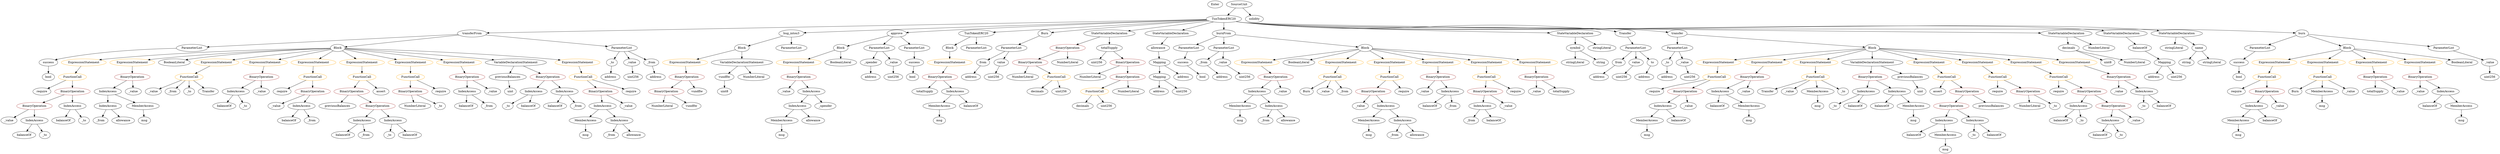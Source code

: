 strict digraph {
	graph [bb="0,0,10356,756"];
	node [label="\N"];
	Enter	[height=0.5,
		pos="5108.6,738",
		width=0.83628];
	ExpressionStatement_Unnamed_2	[color=orange,
		height=0.5,
		label=ExpressionStatement,
		pos="7193.6,450",
		width=2.458];
	FunctionCall_Unnamed_3	[color=orange,
		height=0.5,
		label=FunctionCall,
		pos="7181.6,378",
		width=1.6125];
	ExpressionStatement_Unnamed_2 -> FunctionCall_Unnamed_3	[pos="e,7184.5,396.1 7190.6,431.7 7189.4,424.32 7187.9,415.52 7186.4,407.25"];
	ElementaryTypeName_bool	[color=black,
		height=0.5,
		label=bool,
		pos="208.6,378",
		width=0.76697];
	BinaryOperation_Unnamed_19	[color=brown,
		height=0.5,
		label=BinaryOperation,
		pos="146.6,234",
		width=1.9867];
	Identifier__value_8	[color=black,
		height=0.5,
		label=_value,
		pos="34.597,162",
		width=0.96103];
	BinaryOperation_Unnamed_19 -> Identifier__value_8	[pos="e,55.927,176.33 120.62,216.76 104.2,206.5 82.886,193.18 65.584,182.37"];
	IndexAccess_Unnamed_15	[color=black,
		height=0.5,
		label=IndexAccess,
		pos="146.6,162",
		width=1.6402];
	BinaryOperation_Unnamed_19 -> IndexAccess_Unnamed_15	[pos="e,146.6,180.1 146.6,215.7 146.6,208.41 146.6,199.73 146.6,191.54"];
	Identifier_balanceOf_15	[color=black,
		height=0.5,
		label=balanceOf,
		pos="1988.6,234",
		width=1.3491];
	Identifier_assert	[color=black,
		height=0.5,
		label=assert,
		pos="8114.6,306",
		width=0.89172];
	FunctionDefinition_transferFrom	[color=black,
		height=0.5,
		label=transferFrom,
		pos="1975.6,594",
		width=1.6402];
	ParameterList_Unnamed_5	[color=black,
		height=0.5,
		label=ParameterList,
		pos="763.6,522",
		width=1.7095];
	FunctionDefinition_transferFrom -> ParameterList_Unnamed_5	[pos="e,823.73,526.47 1918,589.67 1718.1,578.13 1054.9,539.83 835.1,527.13"];
	Block_Unnamed_2	[color=black,
		height=0.5,
		label=Block,
		pos="1449.6,522",
		width=0.90558];
	FunctionDefinition_transferFrom -> Block_Unnamed_2	[pos="e,1481.1,527.2 1922.3,585.9 1817.7,571.99 1587.7,541.38 1492.3,528.69"];
	ParameterList_Unnamed_4	[color=black,
		height=0.5,
		label=ParameterList,
		pos="2637.6,522",
		width=1.7095];
	FunctionDefinition_transferFrom -> ParameterList_Unnamed_4	[pos="e,2580.6,529.03 2030.9,587.15 2151.5,574.4 2438,544.11 2569.5,530.2"];
	Identifier_Burn	[color=black,
		height=0.5,
		label=Burn,
		pos="9522.6,306",
		width=0.7947];
	Identifier_balanceOf_6	[color=black,
		height=0.5,
		label=balanceOf,
		pos="7143.6,234",
		width=1.3491];
	ElementaryTypeName_uint8	[color=black,
		height=0.5,
		label=uint8,
		pos="8755.6,450",
		width=0.7947];
	Identifier__value_11	[color=black,
		height=0.5,
		label=_value,
		pos="655.6,306",
		width=0.96103];
	Identifier__from_5	[color=black,
		height=0.5,
		label=_from,
		pos="741.6,306",
		width=0.93331];
	NumberLiteral_Unnamed_6	[color=black,
		height=0.5,
		label=NumberLiteral,
		pos="8490.6,234",
		width=1.765];
	BinaryOperation_Unnamed_23	[color=brown,
		height=0.5,
		label=BinaryOperation,
		pos="1514.6,306",
		width=1.9867];
	Identifier_previousBalances_1	[color=black,
		height=0.5,
		label=previousBalances,
		pos="1449.6,234",
		width=2.0976];
	BinaryOperation_Unnamed_23 -> Identifier_previousBalances_1	[pos="e,1465.2,251.79 1498.9,288.05 1491,279.63 1481.4,269.28 1472.8,259.97"];
	BinaryOperation_Unnamed_24	[color=brown,
		height=0.5,
		label=BinaryOperation,
		pos="1614.6,234",
		width=1.9867];
	BinaryOperation_Unnamed_23 -> BinaryOperation_Unnamed_24	[pos="e,1591.3,251.31 1538,288.59 1551.2,279.37 1567.8,267.74 1582.2,257.66"];
	MemberAccess_Unnamed_12	[color=black,
		height=0.5,
		label=MemberAccess,
		pos="5711.6,162",
		width=1.9174];
	Identifier_msg_12	[color=black,
		height=0.5,
		label=msg,
		pos="5711.6,90",
		width=0.75];
	MemberAccess_Unnamed_12 -> Identifier_msg_12	[pos="e,5711.6,108.1 5711.6,143.7 5711.6,136.41 5711.6,127.73 5711.6,119.54"];
	ExpressionStatement_Unnamed_19	[color=orange,
		height=0.5,
		label=ExpressionStatement,
		pos="9445.6,450",
		width=2.458];
	FunctionCall_Unnamed_13	[color=orange,
		height=0.5,
		label=FunctionCall,
		pos="9404.6,378",
		width=1.6125];
	ExpressionStatement_Unnamed_19 -> FunctionCall_Unnamed_13	[pos="e,9414.6,396.1 9435.5,431.7 9430.9,423.9 9425.4,414.51 9420.3,405.83"];
	BinaryOperation_Unnamed_34	[color=brown,
		height=0.5,
		label=BinaryOperation,
		pos="5357.6,378",
		width=1.9867];
	IndexAccess_Unnamed_31	[color=black,
		height=0.5,
		label=IndexAccess,
		pos="5249.6,306",
		width=1.6402];
	BinaryOperation_Unnamed_34 -> IndexAccess_Unnamed_31	[pos="e,5273.8,322.67 5332.5,360.76 5317.9,351.27 5299.2,339.15 5283.3,328.82"];
	Identifier__value_20	[color=black,
		height=0.5,
		label=_value,
		pos="5361.6,306",
		width=0.96103];
	BinaryOperation_Unnamed_34 -> Identifier__value_20	[pos="e,5360.6,324.1 5358.6,359.7 5359,352.41 5359.5,343.73 5360,335.54"];
	Identifier_balanceOf_12	[color=black,
		height=0.5,
		label=balanceOf,
		pos="272.6,162",
		width=1.3491];
	Identifier__to_4	[color=black,
		height=0.5,
		label=_to,
		pos="8972.6,234",
		width=0.75];
	Mapping_Unnamed_2	[color=black,
		height=0.5,
		label=Mapping,
		pos="4864.6,378",
		width=1.2105];
	ElementaryTypeName_address_2	[color=black,
		height=0.5,
		label=address,
		pos="4861.6,306",
		width=1.0996];
	Mapping_Unnamed_2 -> ElementaryTypeName_address_2	[pos="e,4862.3,324.1 4863.9,359.7 4863.5,352.41 4863.2,343.73 4862.8,335.54"];
	ElementaryTypeName_uint256_4	[color=black,
		height=0.5,
		label=uint256,
		pos="4956.6,306",
		width=1.0442];
	Mapping_Unnamed_2 -> ElementaryTypeName_uint256_4	[pos="e,4937.3,321.68 4884.6,361.81 4897.4,352.05 4914.3,339.22 4928.4,328.42"];
	Identifier_require_2	[color=black,
		height=0.5,
		label=require,
		pos="8614.6,306",
		width=1.0026];
	Identifier_require_7	[color=black,
		height=0.5,
		label=require,
		pos="9278.6,306",
		width=1.0026];
	Identifier_Transfer	[color=black,
		height=0.5,
		label=Transfer,
		pos="7362.6,306",
		width=1.1689];
	ElementaryTypeName_bool_3	[color=black,
		height=0.5,
		label=bool,
		pos="5050.6,378",
		width=0.76697];
	Parameter_success	[color=black,
		height=0.5,
		label=success,
		pos="245.6,450",
		width=1.1135];
	ParameterList_Unnamed_5 -> Parameter_success	[pos="e,276.75,461.73 703.46,517.69 614.6,512 443.32,497.95 300.6,468 296.32,467.1 291.89,466.01 287.5,464.83"];
	VariableDeclaration_vundflw	[color=black,
		height=0.5,
		label=vundflw,
		pos="3081.6,378",
		width=1.1274];
	ElementaryTypeName_uint8_1	[color=black,
		height=0.5,
		label=uint8,
		pos="3081.6,306",
		width=0.7947];
	VariableDeclaration_vundflw -> ElementaryTypeName_uint8_1	[pos="e,3081.6,324.1 3081.6,359.7 3081.6,352.41 3081.6,343.73 3081.6,335.54"];
	FunctionCall_Unnamed_10	[color=orange,
		height=0.5,
		label=FunctionCall,
		pos="312.6,378",
		width=1.6125];
	Identifier_require_6	[color=black,
		height=0.5,
		label=require,
		pos="181.6,306",
		width=1.0026];
	FunctionCall_Unnamed_10 -> Identifier_require_6	[pos="e,205.7,319.88 284.49,361.98 264.34,351.21 237.07,336.64 215.67,325.21"];
	BinaryOperation_Unnamed_18	[color=brown,
		height=0.5,
		label=BinaryOperation,
		pos="307.6,306",
		width=1.9867];
	FunctionCall_Unnamed_10 -> BinaryOperation_Unnamed_18	[pos="e,308.82,324.1 311.36,359.7 310.84,352.41 310.22,343.73 309.64,335.54"];
	ElementaryTypeName_uint_1	[color=black,
		height=0.5,
		label=uint,
		pos="2189.6,306",
		width=0.75];
	FunctionDefinition_bug_intou3	[color=black,
		height=0.5,
		label=bug_intou3,
		pos="3333.6,594",
		width=1.46];
	Block_Unnamed_4	[color=black,
		height=0.5,
		label=Block,
		pos="3135.6,522",
		width=0.90558];
	FunctionDefinition_bug_intou3 -> Block_Unnamed_4	[pos="e,3162.4,532.49 3298.2,580.49 3262.9,568.01 3208.9,548.93 3173,536.22"];
	ParameterList_Unnamed_8	[color=black,
		height=0.5,
		label=ParameterList,
		pos="3333.6,522",
		width=1.7095];
	FunctionDefinition_bug_intou3 -> ParameterList_Unnamed_8	[pos="e,3333.6,540.1 3333.6,575.7 3333.6,568.41 3333.6,559.73 3333.6,551.54"];
	Identifier__to_12	[color=black,
		height=0.5,
		label=_to,
		pos="820.6,306",
		width=0.75];
	Identifier__from_1	[color=black,
		height=0.5,
		label=_from,
		pos="445.6,162",
		width=0.93331];
	Identifier__from_8	[color=black,
		height=0.5,
		label=_from,
		pos="5823.6,90",
		width=0.93331];
	Identifier_balanceOf_2	[color=black,
		height=0.5,
		label=balanceOf,
		pos="8796.6,90",
		width=1.3491];
	VariableDeclaration_from_1	[color=black,
		height=0.5,
		label=from,
		pos="4134.6,450",
		width=0.7947];
	ElementaryTypeName_address_5	[color=black,
		height=0.5,
		label=address,
		pos="4084.6,378",
		width=1.0996];
	VariableDeclaration_from_1 -> ElementaryTypeName_address_5	[pos="e,4096.2,395.31 4123.3,433.12 4117.2,424.64 4109.6,414.02 4102.8,404.43"];
	FunctionCall_Unnamed_8	[color=orange,
		height=0.5,
		label=FunctionCall,
		pos="1758.6,378",
		width=1.6125];
	BinaryOperation_Unnamed_16	[color=brown,
		height=0.5,
		label=BinaryOperation,
		pos="1758.6,306",
		width=1.9867];
	FunctionCall_Unnamed_8 -> BinaryOperation_Unnamed_16	[pos="e,1758.6,324.1 1758.6,359.7 1758.6,352.41 1758.6,343.73 1758.6,335.54"];
	Identifier_require_4	[color=black,
		height=0.5,
		label=require,
		pos="1884.6,306",
		width=1.0026];
	FunctionCall_Unnamed_8 -> Identifier_require_4	[pos="e,1861.1,320.04 1785.9,361.81 1805.1,351.15 1830.9,336.83 1851.3,325.5"];
	FunctionDefinition_approve	[color=black,
		height=0.5,
		label=approve,
		pos="3779.6,594",
		width=1.1412];
	Block_Unnamed_3	[color=black,
		height=0.5,
		label=Block,
		pos="3532.6,522",
		width=0.90558];
	FunctionDefinition_approve -> Block_Unnamed_3	[pos="e,3561,531.06 3745.8,583.41 3700.4,570.55 3620,547.76 3571.9,534.15"];
	ParameterList_Unnamed_6	[color=black,
		height=0.5,
		label=ParameterList,
		pos="3709.6,522",
		width=1.7095];
	FunctionDefinition_approve -> ParameterList_Unnamed_6	[pos="e,3726.4,539.8 3763.7,577.12 3755,568.42 3744,557.45 3734.3,547.66"];
	ParameterList_Unnamed_7	[color=black,
		height=0.5,
		label=ParameterList,
		pos="3850.6,522",
		width=1.7095];
	FunctionDefinition_approve -> ParameterList_Unnamed_7	[pos="e,3834.1,539.31 3795.7,577.12 3804.7,568.29 3816,557.13 3826,547.24"];
	Identifier_require_1	[color=black,
		height=0.5,
		label=require,
		pos="6880.6,306",
		width=1.0026];
	VariableDeclaration_decimals	[color=black,
		height=0.5,
		label=decimals,
		pos="8607.6,522",
		width=1.1967];
	VariableDeclaration_decimals -> ElementaryTypeName_uint8	[pos="e,8733.2,461.59 8635.4,507.83 8660.3,496.07 8696.8,478.82 8723,466.42"];
	NumberLiteral_Unnamed	[color=black,
		height=0.5,
		label=NumberLiteral,
		pos="8865.6,450",
		width=1.765];
	VariableDeclaration_decimals -> NumberLiteral_Unnamed	[pos="e,8818.3,462.25 8640.5,509.89 8646.8,507.86 8653.4,505.81 8659.6,504 8709.1,489.55 8765.9,475.09 8807.3,464.93"];
	ElementaryTypeName_uint256_9	[color=black,
		height=0.5,
		label=uint256,
		pos="3755.6,378",
		width=1.0442];
	Identifier__value_19	[color=black,
		height=0.5,
		label=_value,
		pos="5949.6,306",
		width=0.96103];
	BinaryOperation_Unnamed_30	[color=brown,
		height=0.5,
		label=BinaryOperation,
		pos="9866.6,378",
		width=1.9867];
	Identifier_totalSupply_1	[color=black,
		height=0.5,
		label=totalSupply,
		pos="9866.6,306",
		width=1.4739];
	BinaryOperation_Unnamed_30 -> Identifier_totalSupply_1	[pos="e,9866.6,324.1 9866.6,359.7 9866.6,352.41 9866.6,343.73 9866.6,335.54"];
	Identifier__value_15	[color=black,
		height=0.5,
		label=_value,
		pos="9972.6,306",
		width=0.96103];
	BinaryOperation_Unnamed_30 -> Identifier__value_15	[pos="e,9951.7,320.79 9891.2,360.76 9906.4,350.73 9926,337.78 9942.2,327.1"];
	Identifier_require_5	[color=black,
		height=0.5,
		label=require,
		pos="1227.6,306",
		width=1.0026];
	Identifier__from	[color=black,
		height=0.5,
		label=_from,
		pos="2650.6,90",
		width=0.93331];
	Identifier_balanceOf_13	[color=black,
		height=0.5,
		label=balanceOf,
		pos="2399.6,234",
		width=1.3491];
	Identifier_Burn_1	[color=black,
		height=0.5,
		label=Burn,
		pos="5444.6,306",
		width=0.7947];
	Identifier_msg_9	[color=black,
		height=0.5,
		label=msg,
		pos="9280.6,90",
		width=0.75];
	BinaryOperation_Unnamed_32	[color=brown,
		height=0.5,
		label=BinaryOperation,
		pos="5734.6,306",
		width=1.9867];
	Identifier__value_18	[color=black,
		height=0.5,
		label=_value,
		pos="5672.6,234",
		width=0.96103];
	BinaryOperation_Unnamed_32 -> Identifier__value_18	[pos="e,5686.6,250.83 5719.6,288.05 5712,279.47 5702.6,268.89 5694.2,259.44"];
	IndexAccess_Unnamed_28	[color=black,
		height=0.5,
		label=IndexAccess,
		pos="5784.6,234",
		width=1.6402];
	BinaryOperation_Unnamed_32 -> IndexAccess_Unnamed_28	[pos="e,5772.6,251.79 5746.7,288.05 5752.5,279.97 5759.5,270.12 5765.9,261.11"];
	FunctionCall_Unnamed	[color=orange,
		height=0.5,
		label=FunctionCall,
		pos="4597.6,306",
		width=1.6125];
	Identifier_decimals	[color=black,
		height=0.5,
		label=decimals,
		pos="4548.6,234",
		width=1.1967];
	FunctionCall_Unnamed -> Identifier_decimals	[pos="e,4560.3,251.79 4585.7,288.05 4580.1,279.97 4573.2,270.12 4566.9,261.11"];
	ElementaryTypeName_uint256_1	[color=black,
		height=0.5,
		label=uint256,
		pos="4647.6,234",
		width=1.0442];
	FunctionCall_Unnamed -> ElementaryTypeName_uint256_1	[pos="e,4635.9,251.31 4609.7,288.05 4615.6,279.77 4622.9,269.62 4629.4,260.42"];
	MemberAccess_Unnamed_13	[color=black,
		height=0.5,
		label=MemberAccess,
		pos="5173.6,234",
		width=1.9174];
	Identifier_msg_13	[color=black,
		height=0.5,
		label=msg,
		pos="5173.6,162",
		width=0.75];
	MemberAccess_Unnamed_13 -> Identifier_msg_13	[pos="e,5173.6,180.1 5173.6,215.7 5173.6,208.41 5173.6,199.73 5173.6,191.54"];
	NumberLiteral_Unnamed_1	[color=black,
		height=0.5,
		label=NumberLiteral,
		pos="8732.6,522",
		width=1.765];
	FunctionDefinition_TunTokenERC20	[color=black,
		height=0.5,
		label=TunTokenERC20,
		pos="4109.6,594",
		width=2.1392];
	Block_Unnamed	[color=black,
		height=0.5,
		label=Block,
		pos="3997.6,522",
		width=0.90558];
	FunctionDefinition_TunTokenERC20 -> Block_Unnamed	[pos="e,4018.6,536.1 4083.6,576.76 4067.1,566.43 4045.6,553.01 4028.2,542.15"];
	ParameterList_Unnamed_2	[color=black,
		height=0.5,
		label=ParameterList,
		pos="4109.6,522",
		width=1.7095];
	FunctionDefinition_TunTokenERC20 -> ParameterList_Unnamed_2	[pos="e,4109.6,540.1 4109.6,575.7 4109.6,568.41 4109.6,559.73 4109.6,551.54"];
	Identifier_msg_10	[color=black,
		height=0.5,
		label=msg,
		pos="10240,162",
		width=0.75];
	ElementaryTypeName_address_4	[color=black,
		height=0.5,
		label=address,
		pos="6875.6,378",
		width=1.0996];
	BinaryOperation_Unnamed_14	[color=brown,
		height=0.5,
		label=BinaryOperation,
		pos="2593.6,306",
		width=1.9867];
	IndexAccess_Unnamed_10	[color=black,
		height=0.5,
		label=IndexAccess,
		pos="2610.6,234",
		width=1.6402];
	BinaryOperation_Unnamed_14 -> IndexAccess_Unnamed_10	[pos="e,2606.4,252.1 2597.8,287.7 2599.6,280.32 2601.7,271.52 2603.7,263.25"];
	Identifier__value_5	[color=black,
		height=0.5,
		label=_value,
		pos="2722.6,234",
		width=0.96103];
	BinaryOperation_Unnamed_14 -> Identifier__value_5	[pos="e,2699.5,247.56 2622.9,289.12 2642.7,278.35 2669,264.1 2689.6,252.93"];
	IndexAccess_Unnamed_12	[color=black,
		height=0.5,
		label=IndexAccess,
		pos="456.6,306",
		width=1.6402];
	IndexAccess_Unnamed_13	[color=black,
		height=0.5,
		label=IndexAccess,
		pos="456.6,234",
		width=1.6402];
	IndexAccess_Unnamed_12 -> IndexAccess_Unnamed_13	[pos="e,456.6,252.1 456.6,287.7 456.6,280.41 456.6,271.73 456.6,263.54"];
	MemberAccess_Unnamed_7	[color=black,
		height=0.5,
		label=MemberAccess,
		pos="614.6,234",
		width=1.9174];
	IndexAccess_Unnamed_12 -> MemberAccess_Unnamed_7	[pos="e,580.65,250.04 488.95,290.67 512.44,280.26 544.5,266.06 570.35,254.6"];
	VariableDeclaration_previousBalances_1	[color=black,
		height=0.5,
		label=previousBalances,
		pos="2163.6,378",
		width=2.0976];
	VariableDeclaration_previousBalances_1 -> ElementaryTypeName_uint_1	[pos="e,2183.4,323.62 2170,359.7 2172.9,352.04 2176.3,342.85 2179.5,334.3"];
	ElementaryTypeName_uint256_7	[color=black,
		height=0.5,
		label=uint256,
		pos="7067.6,378",
		width=1.0442];
	ExpressionStatement_Unnamed_26	[color=orange,
		height=0.5,
		label=ExpressionStatement,
		pos="5285.6,450",
		width=2.458];
	ExpressionStatement_Unnamed_26 -> BinaryOperation_Unnamed_34	[pos="e,5340.3,395.79 5303,432.05 5311.8,423.54 5322.6,413.07 5332.2,403.68"];
	Identifier__to_3	[color=black,
		height=0.5,
		label=_to,
		pos="7664.6,234",
		width=0.75];
	Identifier_balanceOf_20	[color=black,
		height=0.5,
		label=balanceOf,
		pos="10104,234",
		width=1.3491];
	VariableDeclaration_from	[color=black,
		height=0.5,
		label=from,
		pos="6749.6,450",
		width=0.7947];
	ElementaryTypeName_address_3	[color=black,
		height=0.5,
		label=address,
		pos="6685.6,378",
		width=1.0996];
	VariableDeclaration_from -> ElementaryTypeName_address_3	[pos="e,6700.3,395.13 6735.7,433.81 6727.6,424.98 6717.3,413.64 6708.1,403.56"];
	stringLiteral_Unnamed_2	[color=black,
		height=0.5,
		label=stringLiteral,
		pos="6568.6,450",
		width=1.5016];
	ExpressionStatement_Unnamed_22	[color=orange,
		height=0.5,
		label=ExpressionStatement,
		pos="9640.6,450",
		width=2.458];
	FunctionCall_Unnamed_14	[color=orange,
		height=0.5,
		label=FunctionCall,
		pos="9639.6,378",
		width=1.6125];
	ExpressionStatement_Unnamed_22 -> FunctionCall_Unnamed_14	[pos="e,9639.8,396.1 9640.3,431.7 9640.2,424.41 9640.1,415.73 9640,407.54"];
	ExpressionStatement_Unnamed_18	[color=orange,
		height=0.5,
		label=ExpressionStatement,
		pos="2909.6,450",
		width=2.458];
	BinaryOperation_Unnamed_26	[color=brown,
		height=0.5,
		label=BinaryOperation,
		pos="2911.6,378",
		width=1.9867];
	ExpressionStatement_Unnamed_18 -> BinaryOperation_Unnamed_26	[pos="e,2911.1,396.1 2910.1,431.7 2910.3,424.41 2910.5,415.73 2910.8,407.54"];
	Parameter__to_1	[color=black,
		height=0.5,
		label=_to,
		pos="2595.6,450",
		width=0.75];
	ElementaryTypeName_address_8	[color=black,
		height=0.5,
		label=address,
		pos="2592.6,378",
		width=1.0996];
	Parameter__to_1 -> ElementaryTypeName_address_8	[pos="e,2593.3,396.1 2594.9,431.7 2594.5,424.41 2594.2,415.73 2593.8,407.54"];
	Identifier_decimals_1	[color=black,
		height=0.5,
		label=decimals,
		pos="4365.6,306",
		width=1.1967];
	NumberLiteral_Unnamed_2	[color=black,
		height=0.5,
		label=NumberLiteral,
		pos="4578.6,378",
		width=1.765];
	BinaryOperation_Unnamed_25	[color=brown,
		height=0.5,
		label=BinaryOperation,
		pos="3361.6,378",
		width=1.9867];
	Identifier__value_12	[color=black,
		height=0.5,
		label=_value,
		pos="3305.6,306",
		width=0.96103];
	BinaryOperation_Unnamed_25 -> Identifier__value_12	[pos="e,3318.3,322.83 3348,360.05 3341.2,351.56 3332.9,341.11 3325.4,331.73"];
	IndexAccess_Unnamed_23	[color=black,
		height=0.5,
		label=IndexAccess,
		pos="3417.6,306",
		width=1.6402];
	BinaryOperation_Unnamed_25 -> IndexAccess_Unnamed_23	[pos="e,3404.2,323.79 3375.2,360.05 3381.8,351.8 3389.8,341.7 3397.2,332.54"];
	ExpressionStatement_Unnamed_12	[color=orange,
		height=0.5,
		label=ExpressionStatement,
		pos="397.6,450",
		width=2.458];
	ExpressionStatement_Unnamed_12 -> FunctionCall_Unnamed_10	[pos="e,332.4,395.31 377.02,432.05 366.21,423.16 352.8,412.11 341.02,402.41"];
	Identifier_balanceOf_22	[color=black,
		height=0.5,
		label=balanceOf,
		pos="5970.6,234",
		width=1.3491];
	Identifier__to_10	[color=black,
		height=0.5,
		label=_to,
		pos="2190.6,234",
		width=0.75];
	IndexAccess_Unnamed_13 -> Identifier__from_1	[pos="e,448.28,180.1 453.88,215.7 452.72,208.32 451.34,199.52 450.04,191.25"];
	Identifier_allowance_1	[color=black,
		height=0.5,
		label=allowance,
		pos="544.6,162",
		width=1.3076];
	IndexAccess_Unnamed_13 -> Identifier_allowance_1	[pos="e,524.9,178.67 477.01,216.76 488.61,207.53 503.32,195.83 516.05,185.7"];
	ExpressionStatement_Unnamed_4	[color=orange,
		height=0.5,
		label=ExpressionStatement,
		pos="7388.6,450",
		width=2.458];
	BinaryOperation_Unnamed_10	[color=brown,
		height=0.5,
		label=BinaryOperation,
		pos="7329.6,378",
		width=1.9867];
	ExpressionStatement_Unnamed_4 -> BinaryOperation_Unnamed_10	[pos="e,7343.7,395.79 7374.3,432.05 7367.4,423.8 7358.8,413.7 7351.1,404.54"];
	Identifier__value_6	[color=black,
		height=0.5,
		label=_value,
		pos="568.6,306",
		width=0.96103];
	ElementaryTypeName_string	[color=black,
		height=0.5,
		label=string,
		pos="9083.6,450",
		width=0.864];
	Identifier_msg_8	[color=black,
		height=0.5,
		label=msg,
		pos="3289.6,90",
		width=0.75];
	BinaryOperation_Unnamed_3	[color=brown,
		height=0.5,
		label=BinaryOperation,
		pos="4332.6,450",
		width=1.9867];
	NumberLiteral_Unnamed_5	[color=black,
		height=0.5,
		label=NumberLiteral,
		pos="4298.6,378",
		width=1.765];
	BinaryOperation_Unnamed_3 -> NumberLiteral_Unnamed_5	[pos="e,4306.9,396.1 4324.2,431.7 4320.5,424.07 4316,414.92 4311.9,406.4"];
	FunctionCall_Unnamed_1	[color=orange,
		height=0.5,
		label=FunctionCall,
		pos="4438.6,378",
		width=1.6125];
	BinaryOperation_Unnamed_3 -> FunctionCall_Unnamed_1	[pos="e,4414.9,394.67 4357.2,432.76 4371.6,423.27 4389.9,411.15 4405.5,400.82"];
	ExpressionStatement_Unnamed_21	[color=orange,
		height=0.5,
		label=ExpressionStatement,
		pos="9835.6,450",
		width=2.458];
	ExpressionStatement_Unnamed_21 -> BinaryOperation_Unnamed_30	[pos="e,9859,396.1 9843.3,431.7 9846.6,424.07 9850.7,414.92 9854.5,406.4"];
	ElementaryTypeName_address_7	[color=black,
		height=0.5,
		label=address,
		pos="2782.6,378",
		width=1.0996];
	Identifier__to_6	[color=black,
		height=0.5,
		label=_to,
		pos="8265.6,90",
		width=0.75];
	Identifier__value_22	[color=black,
		height=0.5,
		label=_value,
		pos="5525.6,306",
		width=0.96103];
	Identifier_balanceOf_11	[color=black,
		height=0.5,
		label=balanceOf,
		pos="99.597,90",
		width=1.3491];
	Identifier__to_1	[color=black,
		height=0.5,
		label=_to,
		pos="8890.6,90",
		width=0.75];
	Block_Unnamed_2 -> ExpressionStatement_Unnamed_12	[pos="e,465.53,461.9 1416.8,520.18 1296.3,516.96 866.85,503.51 514.6,468 502.28,466.76 489.27,465.16 476.57,463.44"];
	ExpressionStatement_Unnamed_9	[color=orange,
		height=0.5,
		label=ExpressionStatement,
		pos="611.6,450",
		width=2.458];
	Block_Unnamed_2 -> ExpressionStatement_Unnamed_9	[pos="e,677.4,462.36 1417.1,519.63 1314.3,515.1 987.52,499.05 718.6,468 708.89,466.88 698.72,465.51 688.67,464.05"];
	BooleanLiteral_Unnamed	[color=black,
		height=0.5,
		label=BooleanLiteral,
		pos="791.6,450",
		width=1.7788];
	Block_Unnamed_2 -> BooleanLiteral_Unnamed	[pos="e,837.99,462.67 1416.8,519.58 1327.7,515.39 1074,501.23 865.6,468 860.26,467.15 854.74,466.14 849.23,465.03"];
	ExpressionStatement_Unnamed_15	[color=orange,
		height=0.5,
		label=ExpressionStatement,
		pos="962.6,450",
		width=2.458];
	Block_Unnamed_2 -> ExpressionStatement_Unnamed_15	[pos="e,1027.4,462.58 1417.8,517.06 1351.3,508.75 1193,488.49 1060.6,468 1053.5,466.89 1046,465.7 1038.6,464.47"];
	ExpressionStatement_Unnamed_14	[color=orange,
		height=0.5,
		label=ExpressionStatement,
		pos="1157.6,450",
		width=2.458];
	Block_Unnamed_2 -> ExpressionStatement_Unnamed_14	[pos="e,1213.4,464.38 1420,513.9 1374.5,502.99 1286.1,481.81 1224.6,467.05"];
	ExpressionStatement_Unnamed_11	[color=orange,
		height=0.5,
		label=ExpressionStatement,
		pos="1352.6,450",
		width=2.458];
	Block_Unnamed_2 -> ExpressionStatement_Unnamed_11	[pos="e,1375.8,467.76 1430.4,507.17 1417.4,497.8 1400,485.19 1384.9,474.29"];
	ExpressionStatement_Unnamed_16	[color=orange,
		height=0.5,
		label=ExpressionStatement,
		pos="1547.6,450",
		width=2.458];
	Block_Unnamed_2 -> ExpressionStatement_Unnamed_16	[pos="e,1524.1,467.76 1469,507.17 1482.1,497.8 1499.7,485.19 1515,474.29"];
	ExpressionStatement_Unnamed_10	[color=orange,
		height=0.5,
		label=ExpressionStatement,
		pos="1742.6,450",
		width=2.458];
	Block_Unnamed_2 -> ExpressionStatement_Unnamed_10	[pos="e,1686.9,464.31 1479.3,513.9 1525.1,502.95 1614.3,481.66 1676.1,466.9"];
	ExpressionStatement_Unnamed_13	[color=orange,
		height=0.5,
		label=ExpressionStatement,
		pos="1937.6,450",
		width=2.458];
	Block_Unnamed_2 -> ExpressionStatement_Unnamed_13	[pos="e,1872.8,462.58 1481.2,517.1 1547.7,508.82 1706.7,488.54 1839.6,468 1846.7,466.9 1854.2,465.7 1861.6,464.47"];
	VariableDeclarationStatement_Unnamed_1	[color=black,
		height=0.5,
		label=VariableDeclarationStatement,
		pos="2163.6,450",
		width=3.3174];
	Block_Unnamed_2 -> VariableDeclarationStatement_Unnamed_1	[pos="e,2077.6,462.83 1482,518.53 1570.6,511.68 1824.3,491.37 2034.6,468 2044.9,466.85 2055.7,465.57 2066.5,464.23"];
	ExpressionStatement_Unnamed_8	[color=orange,
		height=0.5,
		label=ExpressionStatement,
		pos="2424.6,450",
		width=2.458];
	Block_Unnamed_2 -> ExpressionStatement_Unnamed_8	[pos="e,2353.3,460.98 1482.2,519.7 1594.6,515.07 1977,497.97 2291.6,468 2307.9,466.45 2325.3,464.47 2341.9,462.41"];
	ParameterList_Unnamed_1	[color=black,
		height=0.5,
		label=ParameterList,
		pos="4250.6,522",
		width=1.7095];
	ParameterList_Unnamed_1 -> VariableDeclaration_from_1	[pos="e,4154.8,463.18 4224.6,505.29 4206.8,494.54 4183.1,480.27 4164.5,469.05"];
	VariableDeclaration_value_1	[color=black,
		height=0.5,
		label=value,
		pos="4212.6,450",
		width=0.82242];
	ParameterList_Unnamed_1 -> VariableDeclaration_value_1	[pos="e,4221.4,467.31 4241.4,504.05 4237,496.03 4231.7,486.26 4226.9,477.3"];
	NumberLiteral_Unnamed_3	[color=black,
		height=0.5,
		label=NumberLiteral,
		pos="4737.6,306",
		width=1.765];
	ExpressionStatement_Unnamed_17	[color=orange,
		height=0.5,
		label=ExpressionStatement,
		pos="3361.6,450",
		width=2.458];
	ExpressionStatement_Unnamed_17 -> BinaryOperation_Unnamed_25	[pos="e,3361.6,396.1 3361.6,431.7 3361.6,424.41 3361.6,415.73 3361.6,407.54"];
	Identifier_msg_1	[color=black,
		height=0.5,
		label=msg,
		pos="6838.6,90",
		width=0.75];
	BinaryOperation_Unnamed_27	[color=brown,
		height=0.5,
		label=BinaryOperation,
		pos="2859.6,306",
		width=1.9867];
	NumberLiteral_Unnamed_9	[color=black,
		height=0.5,
		label=NumberLiteral,
		pos="2848.6,234",
		width=1.765];
	BinaryOperation_Unnamed_27 -> NumberLiteral_Unnamed_9	[pos="e,2851.3,252.1 2856.9,287.7 2855.7,280.32 2854.3,271.52 2853,263.25"];
	Identifier_vundflw_1	[color=black,
		height=0.5,
		label=vundflw,
		pos="2970.6,234",
		width=1.1274];
	BinaryOperation_Unnamed_27 -> Identifier_vundflw_1	[pos="e,2948,249.25 2885.3,288.76 2901.2,278.77 2921.6,265.88 2938.5,255.23"];
	Parameter__from_1	[color=black,
		height=0.5,
		label=_from,
		pos="5058.6,450",
		width=0.93331];
	ElementaryTypeName_address_10	[color=black,
		height=0.5,
		label=address,
		pos="5135.6,378",
		width=1.0996];
	Parameter__from_1 -> ElementaryTypeName_address_10	[pos="e,5118.5,394.55 5074.9,434.15 5085.1,424.88 5098.5,412.74 5110.1,402.21"];
	Mapping_Unnamed	[color=black,
		height=0.5,
		label=Mapping,
		pos="8990.6,450",
		width=1.2105];
	ElementaryTypeName_address	[color=black,
		height=0.5,
		label=address,
		pos="8990.6,378",
		width=1.0996];
	Mapping_Unnamed -> ElementaryTypeName_address	[pos="e,8990.6,396.1 8990.6,431.7 8990.6,424.41 8990.6,415.73 8990.6,407.54"];
	ElementaryTypeName_uint256_3	[color=black,
		height=0.5,
		label=uint256,
		pos="9085.6,378",
		width=1.0442];
	Mapping_Unnamed -> ElementaryTypeName_uint256_3	[pos="e,9065.7,393.68 9011.2,433.81 9024.5,424.05 9041.9,411.22 9056.5,400.42"];
	Identifier__value_21	[color=black,
		height=0.5,
		label=_value,
		pos="6425.6,306",
		width=0.96103];
	Parameter__value_1	[color=black,
		height=0.5,
		label=_value,
		pos="2679.6,450",
		width=0.96103];
	ElementaryTypeName_uint256_8	[color=black,
		height=0.5,
		label=uint256,
		pos="2687.6,378",
		width=1.0442];
	Parameter__value_1 -> ElementaryTypeName_uint256_8	[pos="e,2685.6,396.1 2681.6,431.7 2682.4,424.41 2683.4,415.73 2684.3,407.54"];
	Identifier__from_3	[color=black,
		height=0.5,
		label=_from,
		pos="2499.6,234",
		width=0.93331];
	FunctionCall_Unnamed_7	[color=orange,
		height=0.5,
		label=FunctionCall,
		pos="2476.6,378",
		width=1.6125];
	FunctionCall_Unnamed_7 -> BinaryOperation_Unnamed_14	[pos="e,2566.9,322.98 2502.6,361.46 2518.7,351.81 2539.7,339.27 2557.4,328.65"];
	Identifier_require_3	[color=black,
		height=0.5,
		label=require,
		pos="2719.6,306",
		width=1.0026];
	FunctionCall_Unnamed_7 -> Identifier_require_3	[pos="e,2692.1,317.87 2520.2,365.88 2569.3,353.24 2646.1,333.19 2674.6,324 2676.8,323.28 2679.1,322.51 2681.4,321.72"];
	Identifier__value_3	[color=black,
		height=0.5,
		label=_value,
		pos="8864.6,306",
		width=0.96103];
	BinaryOperation_Unnamed_15	[color=brown,
		height=0.5,
		label=BinaryOperation,
		pos="568.6,378",
		width=1.9867];
	ExpressionStatement_Unnamed_9 -> BinaryOperation_Unnamed_15	[pos="e,579.1,396.1 600.97,431.7 596.18,423.9 590.41,414.51 585.08,405.83"];
	BinaryOperation_Unnamed_22	[color=brown,
		height=0.5,
		label=BinaryOperation,
		pos="1138.6,378",
		width=1.9867];
	IndexAccess_Unnamed_20	[color=black,
		height=0.5,
		label=IndexAccess,
		pos="1026.6,306",
		width=1.6402];
	BinaryOperation_Unnamed_22 -> IndexAccess_Unnamed_20	[pos="e,1051.7,322.67 1112.6,360.76 1097.3,351.18 1077.7,338.92 1061,328.53"];
	Identifier__value_10	[color=black,
		height=0.5,
		label=_value,
		pos="1138.6,306",
		width=0.96103];
	BinaryOperation_Unnamed_22 -> Identifier__value_10	[pos="e,1138.6,324.1 1138.6,359.7 1138.6,352.41 1138.6,343.73 1138.6,335.54"];
	BinaryOperation_Unnamed_29	[color=brown,
		height=0.5,
		label=BinaryOperation,
		pos="10060,378",
		width=1.9867];
	Identifier__value_14	[color=black,
		height=0.5,
		label=_value,
		pos="10060,306",
		width=0.96103];
	BinaryOperation_Unnamed_29 -> Identifier__value_14	[pos="e,10060,324.1 10060,359.7 10060,352.41 10060,343.73 10060,335.54"];
	IndexAccess_Unnamed_26	[color=black,
		height=0.5,
		label=IndexAccess,
		pos="10172,306",
		width=1.6402];
	BinaryOperation_Unnamed_29 -> IndexAccess_Unnamed_26	[pos="e,10147,322.67 10086,360.76 10101,351.18 10121,338.92 10137,328.53"];
	BinaryOperation_Unnamed_13	[color=brown,
		height=0.5,
		label=BinaryOperation,
		pos="8168.6,234",
		width=1.9867];
	IndexAccess_Unnamed_8	[color=black,
		height=0.5,
		label=IndexAccess,
		pos="8140.6,162",
		width=1.6402];
	BinaryOperation_Unnamed_13 -> IndexAccess_Unnamed_8	[pos="e,8147.4,180.1 8161.7,215.7 8158.7,208.15 8155,199.12 8151.7,190.68"];
	IndexAccess_Unnamed_9	[color=black,
		height=0.5,
		label=IndexAccess,
		pos="8276.6,162",
		width=1.6402];
	BinaryOperation_Unnamed_13 -> IndexAccess_Unnamed_9	[pos="e,8252.4,178.67 8193.6,216.76 8208.3,207.27 8227,195.15 8242.9,184.82"];
	BinaryOperation_Unnamed_26 -> BinaryOperation_Unnamed_27	[pos="e,2872.1,323.79 2899,360.05 2892.9,351.89 2885.5,341.91 2878.8,332.82"];
	Identifier_vundflw	[color=black,
		height=0.5,
		label=vundflw,
		pos="2989.6,306",
		width=1.1274];
	BinaryOperation_Unnamed_26 -> Identifier_vundflw	[pos="e,2972.3,322.51 2930.1,360.41 2940.2,351.35 2952.8,339.99 2963.9,330.08"];
	ParameterList_Unnamed_10	[color=black,
		height=0.5,
		label=ParameterList,
		pos="9383.6,522",
		width=1.7095];
	Parameter_success_2	[color=black,
		height=0.5,
		label=success,
		pos="9298.6,450",
		width=1.1135];
	ParameterList_Unnamed_10 -> Parameter_success_2	[pos="e,9317,466.19 9363.9,504.76 9352.5,495.4 9338.1,483.5 9325.6,473.28"];
	MemberAccess_Unnamed_9	[color=black,
		height=0.5,
		label=MemberAccess,
		pos="9280.6,162",
		width=1.9174];
	MemberAccess_Unnamed_9 -> Identifier_msg_9	[pos="e,9280.6,108.1 9280.6,143.7 9280.6,136.41 9280.6,127.73 9280.6,119.54"];
	Identifier_balanceOf_8	[color=black,
		height=0.5,
		label=balanceOf,
		pos="8009.6,90",
		width=1.3491];
	IndexAccess_Unnamed_8 -> Identifier_balanceOf_8	[pos="e,8036.2,105.21 8112.2,145.81 8092.9,135.49 8067.1,121.75 8046.3,110.6"];
	MemberAccess_Unnamed_5	[color=black,
		height=0.5,
		label=MemberAccess,
		pos="8145.6,90",
		width=1.9174];
	IndexAccess_Unnamed_8 -> MemberAccess_Unnamed_5	[pos="e,8144.4,108.1 8141.8,143.7 8142.4,136.41 8143,127.73 8143.6,119.54"];
	NumberLiteral_Unnamed_8	[color=black,
		height=0.5,
		label=NumberLiteral,
		pos="3203.6,378",
		width=1.765];
	Identifier_allowance_3	[color=black,
		height=0.5,
		label=allowance,
		pos="5922.6,90",
		width=1.3076];
	Identifier_totalSupply	[color=black,
		height=0.5,
		label=totalSupply,
		pos="3890.6,306",
		width=1.4739];
	Identifier_require	[color=black,
		height=0.5,
		label=require,
		pos="8362.6,306",
		width=1.0026];
	IndexAccess_Unnamed_30	[color=black,
		height=0.5,
		label=IndexAccess,
		pos="6061.6,306",
		width=1.6402];
	IndexAccess_Unnamed_30 -> Identifier_balanceOf_22	[pos="e,5991,250.67 6040.5,288.76 6028.4,279.45 6013,267.61 5999.7,257.41"];
	Identifier__from_9	[color=black,
		height=0.5,
		label=_from,
		pos="6070.6,234",
		width=0.93331];
	IndexAccess_Unnamed_30 -> Identifier__from_9	[pos="e,6068.4,252.1 6063.8,287.7 6064.8,280.32 6065.9,271.52 6067,263.25"];
	Block_Unnamed_3 -> ExpressionStatement_Unnamed_17	[pos="e,3399.7,466.62 3507,510.52 3481.5,500.07 3441.6,483.76 3410.1,470.85"];
	BooleanLiteral_Unnamed_1	[color=black,
		height=0.5,
		label=BooleanLiteral,
		pos="3532.6,450",
		width=1.7788];
	Block_Unnamed_3 -> BooleanLiteral_Unnamed_1	[pos="e,3532.6,468.1 3532.6,503.7 3532.6,496.41 3532.6,487.73 3532.6,479.54"];
	IndexAccess_Unnamed_29	[color=black,
		height=0.5,
		label=IndexAccess,
		pos="5857.6,162",
		width=1.6402];
	IndexAccess_Unnamed_29 -> Identifier__from_8	[pos="e,5831.7,107.62 5849.2,143.7 5845.4,135.87 5840.8,126.44 5836.6,117.73"];
	IndexAccess_Unnamed_29 -> Identifier_allowance_3	[pos="e,5907.3,107.47 5873,144.41 5880.9,135.87 5890.8,125.28 5899.6,115.79"];
	ContractDefinition_TunTokenERC20	[color=black,
		height=0.5,
		label=TunTokenERC20,
		pos="5142.6,666",
		width=2.1392];
	ContractDefinition_TunTokenERC20 -> FunctionDefinition_transferFrom	[pos="e,2034.4,596.3 5066.3,663.31 4630.7,653.69 2464.3,605.8 2045.7,596.55"];
	ContractDefinition_TunTokenERC20 -> FunctionDefinition_bug_intou3	[pos="e,3385.5,597.32 5066.8,662.3 4855.2,654.74 4240.4,632.54 3729.6,612 3612,607.27 3474.7,601.27 3396.6,597.81"];
	ContractDefinition_TunTokenERC20 -> FunctionDefinition_approve	[pos="e,3819.7,598.07 5067.3,662.01 4886.9,654.73 4416.3,634.98 4023.6,612 3957.1,608.11 3880.4,602.6 3831.1,598.92"];
	ContractDefinition_TunTokenERC20 -> FunctionDefinition_TunTokenERC20	[pos="e,4182.8,599.96 5069.5,660.05 4883.5,647.44 4392.4,614.16 4194.3,600.74"];
	EventDefinition_Burn	[color=black,
		height=0.5,
		label=Burn,
		pos="4416.6,594",
		width=0.7947];
	ContractDefinition_TunTokenERC20 -> EventDefinition_Burn	[pos="e,4444.7,598.25 5071.2,658.79 4962.9,649.28 4750.7,630.28 4570.6,612 4531.6,608.04 4487,603.07 4455.9,599.53"];
	StateVariableDeclaration_Unnamed_3	[color=black,
		height=0.5,
		label=StateVariableDeclaration,
		pos="4680.6,594",
		width=2.8184];
	ContractDefinition_TunTokenERC20 -> StateVariableDeclaration_Unnamed_3	[pos="e,4755.7,606.38 5079.3,655.41 4998.4,643.15 4857.9,621.86 4767.1,608.1"];
	StateVariableDeclaration_Unnamed_5	[color=black,
		height=0.5,
		label=StateVariableDeclaration,
		pos="4964.6,594",
		width=2.8184];
	ContractDefinition_TunTokenERC20 -> StateVariableDeclaration_Unnamed_5	[pos="e,5005.2,610.97 5104.4,649.98 5078.5,639.8 5044,626.21 5015.7,615.09"];
	FunctionDefinition_burnFrom	[color=black,
		height=0.5,
		label=burnFrom,
		pos="5142.6,594",
		width=1.3353];
	ContractDefinition_TunTokenERC20 -> FunctionDefinition_burnFrom	[pos="e,5142.6,612.1 5142.6,647.7 5142.6,640.41 5142.6,631.73 5142.6,623.54"];
	StateVariableDeclaration_Unnamed_1	[color=black,
		height=0.5,
		label=StateVariableDeclaration,
		pos="6568.6,594",
		width=2.8184];
	ContractDefinition_TunTokenERC20 -> StateVariableDeclaration_Unnamed_1	[pos="e,6468.4,596.94 5197,652.92 5207.4,650.98 5218.3,649.21 5228.6,648 5465.2,620.11 6179.9,602.94 6457.1,597.17"];
	EventDefinition_Transfer	[color=black,
		height=0.5,
		label=Transfer,
		pos="6774.6,594",
		width=1.1689];
	ContractDefinition_TunTokenERC20 -> EventDefinition_Transfer	[pos="e,6737.4,602.93 5196.5,652.88 5207.1,650.92 5218.2,649.15 5228.6,648 5869.3,577.24 6037.2,676.39 6678.6,612 6694.2,610.44 6711,607.79 \
6726.2,605.04"];
	FunctionDefinition_transfer	[color=black,
		height=0.5,
		label=transfer,
		pos="7012.6,594",
		width=1.0719];
	ContractDefinition_TunTokenERC20 -> FunctionDefinition_transfer	[pos="e,6975.4,599.13 5196.5,652.87 5207.1,650.9 5218.2,649.14 5228.6,648 5934.4,570.87 6116.8,652.16 6825.6,612 6872.8,609.33 6926.5,\
604.23 6964.2,600.31"];
	StateVariableDeclaration_Unnamed_2	[color=black,
		height=0.5,
		label=StateVariableDeclaration,
		pos="8598.6,594",
		width=2.8184];
	ContractDefinition_TunTokenERC20 -> StateVariableDeclaration_Unnamed_2	[pos="e,8497.4,596.08 5196.5,652.81 5207.1,650.85 5218.2,649.11 5228.6,648 5393.8,630.52 7918.5,602.34 8485.9,596.2"];
	StateVariableDeclaration_Unnamed_4	[color=black,
		height=0.5,
		label=StateVariableDeclaration,
		pos="8819.6,594",
		width=2.8184];
	ContractDefinition_TunTokenERC20 -> StateVariableDeclaration_Unnamed_4	[pos="e,8749,607.34 5196.5,652.76 5207.1,650.81 5218.2,649.08 5228.6,648 5997.9,568.67 7937.8,674.7 8708.6,612 8718,611.23 8727.9,610.15 \
8737.6,608.89"];
	StateVariableDeclaration_Unnamed	[color=black,
		height=0.5,
		label=StateVariableDeclaration,
		pos="9040.6,594",
		width=2.8184];
	ContractDefinition_TunTokenERC20 -> StateVariableDeclaration_Unnamed	[pos="e,8970,607.35 5196.5,652.76 5207.1,650.8 5218.2,649.07 5228.6,648 6046.8,563.89 8109.8,678.42 8929.6,612 8939,611.24 8948.9,610.15 \
8958.6,608.89"];
	FunctionDefinition_burn	[color=black,
		height=0.5,
		label=burn,
		pos="9554.6,594",
		width=0.76697];
	ContractDefinition_TunTokenERC20 -> FunctionDefinition_burn	[pos="e,9527.2,596.47 5196.5,652.75 5207.1,650.8 5218.2,649.07 5228.6,648 5662.1,603.55 8714.9,623.16 9150.6,612 9284.9,608.56 9444.1,\
600.76 9516,597.05"];
	MemberAccess_Unnamed_1	[color=black,
		height=0.5,
		label=MemberAccess,
		pos="6838.6,162",
		width=1.9174];
	MemberAccess_Unnamed_1 -> Identifier_msg_1	[pos="e,6838.6,108.1 6838.6,143.7 6838.6,136.41 6838.6,127.73 6838.6,119.54"];
	Identifier_balanceOf_16	[color=black,
		height=0.5,
		label=balanceOf,
		pos="966.6,234",
		width=1.3491];
	IndexAccess_Unnamed_20 -> Identifier_balanceOf_16	[pos="e,980.71,251.47 1012.4,288.41 1005.1,279.95 996.16,269.49 988.09,260.08"];
	Identifier__to_11	[color=black,
		height=0.5,
		label=_to,
		pos="1060.6,234",
		width=0.75];
	IndexAccess_Unnamed_20 -> Identifier__to_11	[pos="e,1052.5,251.62 1035,287.7 1038.8,279.87 1043.4,270.44 1047.6,261.73"];
	Identifier_previousBalances	[color=black,
		height=0.5,
		label=previousBalances,
		pos="8333.6,234",
		width=2.0976];
	ExpressionStatement_Unnamed	[color=orange,
		height=0.5,
		label=ExpressionStatement,
		pos="3997.6,450",
		width=2.458];
	Block_Unnamed -> ExpressionStatement_Unnamed	[pos="e,3997.6,468.1 3997.6,503.7 3997.6,496.41 3997.6,487.73 3997.6,479.54"];
	FunctionCall_Unnamed_15	[color=orange,
		height=0.5,
		label=FunctionCall,
		pos="6212.6,378",
		width=1.6125];
	BinaryOperation_Unnamed_31	[color=brown,
		height=0.5,
		label=BinaryOperation,
		pos="6210.6,306",
		width=1.9867];
	FunctionCall_Unnamed_15 -> BinaryOperation_Unnamed_31	[pos="e,6211.1,324.1 6212.1,359.7 6211.9,352.41 6211.6,343.73 6211.4,335.54"];
	Identifier_require_8	[color=black,
		height=0.5,
		label=require,
		pos="6336.6,306",
		width=1.0026];
	FunctionCall_Unnamed_15 -> Identifier_require_8	[pos="e,6313.2,320.21 6239.8,361.64 6258.5,351.08 6283.4,337 6303.3,325.78"];
	IndexAccess_Unnamed_32	[color=black,
		height=0.5,
		label=IndexAccess,
		pos="5319.6,234",
		width=1.6402];
	Identifier__from_10	[color=black,
		height=0.5,
		label=_from,
		pos="5286.6,162",
		width=0.93331];
	IndexAccess_Unnamed_32 -> Identifier__from_10	[pos="e,5294.4,179.62 5311.4,215.7 5307.8,207.95 5303.4,198.64 5299.3,190.02"];
	Identifier_allowance_4	[color=black,
		height=0.5,
		label=allowance,
		pos="5385.6,162",
		width=1.3076];
	IndexAccess_Unnamed_32 -> Identifier_allowance_4	[pos="e,5370.1,179.47 5335.2,216.41 5343.3,207.87 5353.3,197.28 5362.2,187.79"];
	IndexAccess_Unnamed_18	[color=black,
		height=0.5,
		label=IndexAccess,
		pos="2293.6,306",
		width=1.6402];
	IndexAccess_Unnamed_18 -> Identifier__to_10	[pos="e,2209.1,247.56 2270.2,289.12 2254.9,278.69 2234.8,265.01 2218.6,254.01"];
	Identifier_balanceOf_14	[color=black,
		height=0.5,
		label=balanceOf,
		pos="2284.6,234",
		width=1.3491];
	IndexAccess_Unnamed_18 -> Identifier_balanceOf_14	[pos="e,2286.8,252.1 2291.4,287.7 2290.4,280.32 2289.3,271.52 2288.2,263.25"];
	Parameter_success -> ElementaryTypeName_bool	[pos="e,217.22,395.31 236.64,432.05 232.4,424.03 227.23,414.26 222.5,405.3"];
	IndexAccess_Unnamed_19	[color=black,
		height=0.5,
		label=IndexAccess,
		pos="1997.6,306",
		width=1.6402];
	IndexAccess_Unnamed_19 -> Identifier_balanceOf_15	[pos="e,1990.8,252.1 1995.4,287.7 1994.4,280.32 1993.3,271.52 1992.2,263.25"];
	Identifier__from_4	[color=black,
		height=0.5,
		label=_from,
		pos="2088.6,234",
		width=0.93331];
	IndexAccess_Unnamed_19 -> Identifier__from_4	[pos="e,2070.1,249.25 2018.7,288.76 2031.3,279.05 2047.5,266.6 2061.1,256.13"];
	IndexAccess_Unnamed_5	[color=black,
		height=0.5,
		label=IndexAccess,
		pos="7797.6,306",
		width=1.6402];
	IndexAccess_Unnamed_5 -> Identifier__to_3	[pos="e,7685.3,245.88 7769.1,289.98 7747.3,278.54 7717.4,262.81 7695.2,251.1"];
	Identifier_balanceOf_5	[color=black,
		height=0.5,
		label=balanceOf,
		pos="7758.6,234",
		width=1.3491];
	IndexAccess_Unnamed_5 -> Identifier_balanceOf_5	[pos="e,7768,251.79 7788.2,288.05 7783.7,280.14 7778.4,270.54 7773.5,261.69"];
	IndexAccess_Unnamed_6	[color=black,
		height=0.5,
		label=IndexAccess,
		pos="7155.6,306",
		width=1.6402];
	IndexAccess_Unnamed_6 -> Identifier_balanceOf_6	[pos="e,7146.5,252.1 7152.6,287.7 7151.4,280.32 7149.9,271.52 7148.4,263.25"];
	MemberAccess_Unnamed_3	[color=black,
		height=0.5,
		label=MemberAccess,
		pos="7279.6,234",
		width=1.9174];
	IndexAccess_Unnamed_6 -> MemberAccess_Unnamed_3	[pos="e,7251.6,250.81 7182.8,289.64 7200.1,279.88 7222.7,267.11 7241.7,256.38"];
	FunctionCall_Unnamed_5	[color=orange,
		height=0.5,
		label=FunctionCall,
		pos="7579.6,378",
		width=1.6125];
	FunctionCall_Unnamed_5 -> Identifier_Transfer	[pos="e,7395,317.85 7540,364.5 7506.3,353.85 7456.7,338.08 7413.6,324 7411.1,323.17 7408.4,322.31 7405.8,321.44"];
	Identifier__value_4	[color=black,
		height=0.5,
		label=_value,
		pos="7457.6,306",
		width=0.96103];
	FunctionCall_Unnamed_5 -> Identifier__value_4	[pos="e,7480.2,319.98 7552.8,361.64 7534.3,351.01 7509.6,336.82 7489.9,325.56"];
	MemberAccess_Unnamed_4	[color=black,
		height=0.5,
		label=MemberAccess,
		pos="7579.6,306",
		width=1.9174];
	FunctionCall_Unnamed_5 -> MemberAccess_Unnamed_4	[pos="e,7579.6,324.1 7579.6,359.7 7579.6,352.41 7579.6,343.73 7579.6,335.54"];
	Identifier__to_5	[color=black,
		height=0.5,
		label=_to,
		pos="7693.6,306",
		width=0.75];
	FunctionCall_Unnamed_5 -> Identifier__to_5	[pos="e,7674.4,318.8 7604.9,361.46 7622.6,350.59 7646.3,336.04 7664.8,324.71"];
	Identifier_Transfer_1	[color=black,
		height=0.5,
		label=Transfer,
		pos="907.6,306",
		width=1.1689];
	Identifier_balanceOf_9	[color=black,
		height=0.5,
		label=balanceOf,
		pos="8359.6,90",
		width=1.3491];
	FunctionCall_Unnamed_6	[color=orange,
		height=0.5,
		label=FunctionCall,
		pos="8119.6,378",
		width=1.6125];
	FunctionCall_Unnamed_6 -> Identifier_assert	[pos="e,8115.8,324.1 8118.4,359.7 8117.8,352.41 8117.2,343.73 8116.6,335.54"];
	BinaryOperation_Unnamed_12	[color=brown,
		height=0.5,
		label=BinaryOperation,
		pos="8236.6,306",
		width=1.9867];
	FunctionCall_Unnamed_6 -> BinaryOperation_Unnamed_12	[pos="e,8209.9,322.98 8145.6,361.46 8161.7,351.81 8182.7,339.27 8200.4,328.65"];
	FunctionCall_Unnamed_3 -> Identifier_require_1	[pos="e,6908,318.19 7138.4,365.64 7130.5,363.68 7122.3,361.72 7114.6,360 7031.1,341.48 7007.9,347.2 6925.6,324 6923.3,323.36 6921,322.66 \
6918.7,321.91"];
	BinaryOperation_Unnamed_6	[color=brown,
		height=0.5,
		label=BinaryOperation,
		pos="7006.6,306",
		width=1.9867];
	FunctionCall_Unnamed_3 -> BinaryOperation_Unnamed_6	[pos="e,7043.5,321.77 7147,363.17 7120.4,352.52 7083.3,337.69 7054,325.94"];
	BinaryOperation_Unnamed_4	[color=brown,
		height=0.5,
		label=BinaryOperation,
		pos="3955.6,378",
		width=1.9867];
	BinaryOperation_Unnamed_4 -> Identifier_totalSupply	[pos="e,3905.7,323.31 3939.9,360.05 3931.9,351.5 3922.1,340.97 3913.4,331.56"];
	IndexAccess_Unnamed	[color=black,
		height=0.5,
		label=IndexAccess,
		pos="4020.6,306",
		width=1.6402];
	BinaryOperation_Unnamed_4 -> IndexAccess_Unnamed	[pos="e,4005,323.79 3971.3,360.05 3979.2,351.63 3988.8,341.28 3997.4,331.97"];
	ParameterList_Unnamed_12	[color=black,
		height=0.5,
		label=ParameterList,
		pos="4998.6,522",
		width=1.7095];
	Parameter_success_3	[color=black,
		height=0.5,
		label=success,
		pos="4966.6,450",
		width=1.1135];
	ParameterList_Unnamed_12 -> Parameter_success_3	[pos="e,4974.4,468.1 4990.7,503.7 4987.2,496.07 4983,486.92 4979.1,478.4"];
	Identifier__from_7	[color=black,
		height=0.5,
		label=_from,
		pos="6150.6,162",
		width=0.93331];
	Parameter__spender	[color=black,
		height=0.5,
		label=_spender,
		pos="3659.6,450",
		width=1.2521];
	ParameterList_Unnamed_6 -> Parameter__spender	[pos="e,3671.6,467.79 3697.5,504.05 3691.7,495.97 3684.7,486.12 3678.2,477.11"];
	Parameter__value_2	[color=black,
		height=0.5,
		label=_value,
		pos="3757.6,450",
		width=0.96103];
	ParameterList_Unnamed_6 -> Parameter__value_2	[pos="e,3746.4,467.31 3721.2,504.05 3726.8,495.85 3733.7,485.83 3740,476.71"];
	ElementaryTypeName_uint256_10	[color=black,
		height=0.5,
		label=uint256,
		pos="10319,378",
		width=1.0442];
	BinaryOperation_Unnamed_18 -> BinaryOperation_Unnamed_19	[pos="e,181.36,250.11 273.06,289.98 249.26,279.64 217.41,265.79 191.63,254.58"];
	IndexAccess_Unnamed_16	[color=black,
		height=0.5,
		label=IndexAccess,
		pos="307.6,234",
		width=1.6402];
	BinaryOperation_Unnamed_18 -> IndexAccess_Unnamed_16	[pos="e,307.6,252.1 307.6,287.7 307.6,280.41 307.6,271.73 307.6,263.54"];
	FunctionCall_Unnamed_11	[color=orange,
		height=0.5,
		label=FunctionCall,
		pos="820.6,378",
		width=1.6125];
	ExpressionStatement_Unnamed_15 -> FunctionCall_Unnamed_11	[pos="e,850.6,393.79 930.02,432.94 909.47,422.81 882.78,409.65 860.91,398.87"];
	BooleanLiteral_Unnamed_3	[color=black,
		height=0.5,
		label=BooleanLiteral,
		pos="5456.6,450",
		width=1.7788];
	ElementaryTypeName_uint256_6	[color=black,
		height=0.5,
		label=uint256,
		pos="4179.6,378",
		width=1.0442];
	VariableDeclaration_value_1 -> ElementaryTypeName_uint256_6	[pos="e,4187.6,395.96 4204.8,432.41 4201.1,424.59 4196.6,415.06 4192.4,406.23"];
	PragmaDirective_solidity	[color=black,
		height=0.5,
		label=solidity,
		pos="5275.6,666",
		width=1.0442];
	EventDefinition_Burn -> ParameterList_Unnamed_1	[pos="e,4284.6,537.32 4393.2,583.12 4367.7,572.39 4326.5,554.99 4294.9,541.67"];
	MemberAccess_Unnamed_11	[color=black,
		height=0.5,
		label=MemberAccess,
		pos="9638.6,306",
		width=1.9174];
	Identifier_msg_11	[color=black,
		height=0.5,
		label=msg,
		pos="9638.6,234",
		width=0.75];
	MemberAccess_Unnamed_11 -> Identifier_msg_11	[pos="e,9638.6,252.1 9638.6,287.7 9638.6,280.41 9638.6,271.73 9638.6,263.54"];
	MemberAccess_Unnamed_6	[color=black,
		height=0.5,
		label=MemberAccess,
		pos="2537.6,162",
		width=1.9174];
	IndexAccess_Unnamed_10 -> MemberAccess_Unnamed_6	[pos="e,2555,179.71 2593.3,216.41 2584.3,207.76 2573.1,197 2563.1,187.42"];
	IndexAccess_Unnamed_11	[color=black,
		height=0.5,
		label=IndexAccess,
		pos="2683.6,162",
		width=1.6402];
	IndexAccess_Unnamed_10 -> IndexAccess_Unnamed_11	[pos="e,2666.4,179.47 2627.9,216.41 2637,207.69 2648.3,196.85 2658.4,187.21"];
	IndexAccess_Unnamed_21	[color=black,
		height=0.5,
		label=IndexAccess,
		pos="1510.6,162",
		width=1.6402];
	BinaryOperation_Unnamed_24 -> IndexAccess_Unnamed_21	[pos="e,1534.2,178.91 1590.5,216.76 1576.6,207.42 1559,195.55 1543.8,185.33"];
	IndexAccess_Unnamed_22	[color=black,
		height=0.5,
		label=IndexAccess,
		pos="1646.6,162",
		width=1.6402];
	BinaryOperation_Unnamed_24 -> IndexAccess_Unnamed_22	[pos="e,1638.8,180.1 1622.5,215.7 1626,208.07 1630.2,198.92 1634.1,190.4"];
	BinaryOperation_Unnamed_35	[color=brown,
		height=0.5,
		label=BinaryOperation,
		pos="6425.6,378",
		width=1.9867];
	BinaryOperation_Unnamed_35 -> Identifier__value_21	[pos="e,6425.6,324.1 6425.6,359.7 6425.6,352.41 6425.6,343.73 6425.6,335.54"];
	Identifier_totalSupply_2	[color=black,
		height=0.5,
		label=totalSupply,
		pos="6531.6,306",
		width=1.4739];
	BinaryOperation_Unnamed_35 -> Identifier_totalSupply_2	[pos="e,6508.2,322.43 6450.2,360.76 6464.7,351.2 6483.2,338.98 6498.9,328.61"];
	IndexAccess_Unnamed_27	[color=black,
		height=0.5,
		label=IndexAccess,
		pos="6200.6,234",
		width=1.6402];
	BinaryOperation_Unnamed_31 -> IndexAccess_Unnamed_27	[pos="e,6203,252.1 6208.1,287.7 6207.1,280.32 6205.8,271.52 6204.6,263.25"];
	Identifier__value_17	[color=black,
		height=0.5,
		label=_value,
		pos="6312.6,234",
		width=0.96103];
	BinaryOperation_Unnamed_31 -> Identifier__value_17	[pos="e,6292.3,248.95 6234.5,288.59 6249,278.62 6267.7,265.81 6283.1,255.21"];
	IndexAccess_Unnamed_31 -> MemberAccess_Unnamed_13	[pos="e,5191.7,251.71 5231.6,288.41 5222.2,279.76 5210.5,269 5200.1,259.42"];
	IndexAccess_Unnamed_31 -> IndexAccess_Unnamed_32	[pos="e,5303.1,251.47 5266.2,288.41 5274.8,279.78 5285.5,269.06 5295.1,259.5"];
	Identifier__to_9	[color=black,
		height=0.5,
		label=_to,
		pos="366.6,162",
		width=0.75];
	VariableDeclaration_value	[color=black,
		height=0.5,
		label=value,
		pos="6825.6,450",
		width=0.82242];
	ElementaryTypeName_uint256_5	[color=black,
		height=0.5,
		label=uint256,
		pos="6780.6,378",
		width=1.0442];
	VariableDeclaration_value -> ElementaryTypeName_uint256_5	[pos="e,6791.3,395.63 6815.2,432.76 6809.9,424.58 6803.4,414.45 6797.4,405.2"];
	BinaryOperation_Unnamed_11	[color=brown,
		height=0.5,
		label=BinaryOperation,
		pos="8861.6,378",
		width=1.9867];
	BinaryOperation_Unnamed_11 -> Identifier__value_3	[pos="e,8863.9,324.1 8862.3,359.7 8862.7,352.41 8863,343.73 8863.4,335.54"];
	IndexAccess_Unnamed_7	[color=black,
		height=0.5,
		label=IndexAccess,
		pos="8976.6,306",
		width=1.6402];
	BinaryOperation_Unnamed_11 -> IndexAccess_Unnamed_7	[pos="e,8951.1,322.5 8888,360.94 8903.8,351.29 8924.2,338.89 8941.4,328.41"];
	ExpressionStatement_Unnamed_28	[color=orange,
		height=0.5,
		label=ExpressionStatement,
		pos="5627.6,450",
		width=2.458];
	FunctionCall_Unnamed_17	[color=orange,
		height=0.5,
		label=FunctionCall,
		pos="5568.6,378",
		width=1.6125];
	ExpressionStatement_Unnamed_28 -> FunctionCall_Unnamed_17	[pos="e,5582.7,395.79 5613.3,432.05 5606.4,423.8 5597.8,413.7 5590.1,404.54"];
	ElementaryTypeName_address_1	[color=black,
		height=0.5,
		label=address,
		pos="4965.6,378",
		width=1.0996];
	Identifier_require_9	[color=black,
		height=0.5,
		label=require,
		pos="5860.6,306",
		width=1.0026];
	ExpressionStatement_Unnamed_14 -> BinaryOperation_Unnamed_22	[pos="e,1143.2,396.1 1152.9,431.7 1150.9,424.24 1148.5,415.32 1146.2,406.97"];
	Identifier_balanceOf_10	[color=black,
		height=0.5,
		label=balanceOf,
		pos="1264.6,162",
		width=1.3491];
	Identifier__from_11	[color=black,
		height=0.5,
		label=_from,
		pos="5611.6,306",
		width=0.93331];
	IndexAccess_Unnamed_9 -> Identifier__to_6	[pos="e,8268.3,108.1 8273.9,143.7 8272.7,136.32 8271.3,127.52 8270,119.25"];
	IndexAccess_Unnamed_9 -> Identifier_balanceOf_9	[pos="e,8340.7,106.91 8295.8,144.76 8306.6,135.69 8320.2,124.22 8332.1,114.21"];
	BinaryOperation_Unnamed_7	[color=brown,
		height=0.5,
		label=BinaryOperation,
		pos="8740.6,306",
		width=1.9867];
	IndexAccess_Unnamed_3	[color=black,
		height=0.5,
		label=IndexAccess,
		pos="8705.6,234",
		width=1.6402];
	BinaryOperation_Unnamed_7 -> IndexAccess_Unnamed_3	[pos="e,8714.1,252.1 8731.9,287.7 8728.1,280.07 8723.6,270.92 8719.3,262.4"];
	BinaryOperation_Unnamed_8	[color=brown,
		height=0.5,
		label=BinaryOperation,
		pos="8854.6,234",
		width=1.9867];
	BinaryOperation_Unnamed_7 -> BinaryOperation_Unnamed_8	[pos="e,8828.6,250.98 8766.8,288.94 8782.2,279.43 8802.1,267.24 8819,256.86"];
	stringLiteral_Unnamed_1	[color=black,
		height=0.5,
		label=stringLiteral,
		pos="9032.6,522",
		width=1.5016];
	BinaryOperation_Unnamed_2	[color=brown,
		height=0.5,
		label=BinaryOperation,
		pos="4485.6,522",
		width=1.9867];
	StateVariableDeclaration_Unnamed_3 -> BinaryOperation_Unnamed_2	[pos="e,4525.6,537.35 4636.8,577.29 4607,566.58 4567.4,552.37 4536.2,541.17"];
	VariableDeclaration_totalSupply	[color=black,
		height=0.5,
		label=totalSupply,
		pos="4680.6,522",
		width=1.4739];
	StateVariableDeclaration_Unnamed_3 -> VariableDeclaration_totalSupply	[pos="e,4680.6,540.1 4680.6,575.7 4680.6,568.41 4680.6,559.73 4680.6,551.54"];
	ParameterList_Unnamed_4 -> Parameter__to_1	[pos="e,2605.1,466.83 2627.4,504.05 2622.5,495.82 2616.5,485.76 2611,476.61"];
	ParameterList_Unnamed_4 -> Parameter__value_1	[pos="e,2669.8,467.31 2647.8,504.05 2652.6,495.94 2658.6,486.04 2664,477.01"];
	Parameter__from	[color=black,
		height=0.5,
		label=_from,
		pos="2767.6,450",
		width=0.93331];
	ParameterList_Unnamed_4 -> Parameter__from	[pos="e,2744.3,463.52 2666.1,505.64 2686.2,494.83 2713.1,480.32 2734.2,468.97"];
	Identifier_msg_7	[color=black,
		height=0.5,
		label=msg,
		pos="636.6,162",
		width=0.75];
	FunctionCall_Unnamed_9	[color=orange,
		height=0.5,
		label=FunctionCall,
		pos="1352.6,378",
		width=1.6125];
	ExpressionStatement_Unnamed_11 -> FunctionCall_Unnamed_9	[pos="e,1352.6,396.1 1352.6,431.7 1352.6,424.41 1352.6,415.73 1352.6,407.54"];
	ExpressionStatement_Unnamed_6	[color=orange,
		height=0.5,
		label=ExpressionStatement,
		pos="7583.6,450",
		width=2.458];
	ExpressionStatement_Unnamed_6 -> FunctionCall_Unnamed_5	[pos="e,7580.6,396.1 7582.6,431.7 7582.2,424.41 7581.7,415.73 7581.2,407.54"];
	VariableDeclaration_allowance	[color=black,
		height=0.5,
		label=allowance,
		pos="4865.6,522",
		width=1.3076];
	StateVariableDeclaration_Unnamed_5 -> VariableDeclaration_allowance	[pos="e,4887.3,538.36 4940.6,576.05 4927.4,566.72 4910.9,555.02 4896.7,544.99"];
	VariableDeclarationStatement_Unnamed	[color=black,
		height=0.5,
		label=VariableDeclarationStatement,
		pos="7809.6,450",
		width=3.3174];
	BinaryOperation_Unnamed_9	[color=brown,
		height=0.5,
		label=BinaryOperation,
		pos="7802.6,378",
		width=1.9867];
	VariableDeclarationStatement_Unnamed -> BinaryOperation_Unnamed_9	[pos="e,7804.3,396.1 7807.9,431.7 7807.1,424.41 7806.3,415.73 7805.5,407.54"];
	VariableDeclaration_previousBalances	[color=black,
		height=0.5,
		label=previousBalances,
		pos="7967.6,378",
		width=2.0976];
	VariableDeclarationStatement_Unnamed -> VariableDeclaration_previousBalances	[pos="e,7932.9,394.35 7846.6,432.59 7869.4,422.52 7898.6,409.56 7922.7,398.91"];
	BinaryOperation_Unnamed_9 -> IndexAccess_Unnamed_5	[pos="e,7798.8,324.1 7801.4,359.7 7800.8,352.41 7800.2,343.73 7799.6,335.54"];
	IndexAccess_Unnamed_4	[color=black,
		height=0.5,
		label=IndexAccess,
		pos="7933.6,306",
		width=1.6402];
	BinaryOperation_Unnamed_9 -> IndexAccess_Unnamed_4	[pos="e,7905.2,322.18 7832,361.29 7850.6,351.34 7874.9,338.35 7895.1,327.58"];
	IndexAccess_Unnamed_16 -> Identifier_balanceOf_12	[pos="e,281.15,180.1 298.95,215.7 295.13,208.07 290.56,198.92 286.3,190.4"];
	IndexAccess_Unnamed_16 -> Identifier__to_9	[pos="e,354.05,177.89 321.88,216.05 329.32,207.22 338.55,196.28 346.68,186.63"];
	Identifier_msg_4	[color=black,
		height=0.5,
		label=msg,
		pos="7579.6,234",
		width=0.75];
	IndexAccess_Unnamed_24	[color=black,
		height=0.5,
		label=IndexAccess,
		pos="3356.6,234",
		width=1.6402];
	MemberAccess_Unnamed_8	[color=black,
		height=0.5,
		label=MemberAccess,
		pos="3289.6,162",
		width=1.9174];
	IndexAccess_Unnamed_24 -> MemberAccess_Unnamed_8	[pos="e,3305.8,179.96 3340.7,216.41 3332.7,207.99 3322.7,197.58 3313.7,188.2"];
	Identifier_allowance_2	[color=black,
		height=0.5,
		label=allowance,
		pos="3423.6,162",
		width=1.3076];
	IndexAccess_Unnamed_24 -> Identifier_allowance_2	[pos="e,3408.3,178.99 3372.5,216.41 3380.9,207.66 3391.3,196.75 3400.5,187.08"];
	FunctionDefinition_burnFrom -> ParameterList_Unnamed_12	[pos="e,5029.5,538.01 5114.1,579.17 5092.9,568.83 5063.5,554.53 5039.6,542.95"];
	ParameterList_Unnamed_11	[color=black,
		height=0.5,
		label=ParameterList,
		pos="5142.6,522",
		width=1.7095];
	FunctionDefinition_burnFrom -> ParameterList_Unnamed_11	[pos="e,5142.6,540.1 5142.6,575.7 5142.6,568.41 5142.6,559.73 5142.6,551.54"];
	Block_Unnamed_6	[color=black,
		height=0.5,
		label=Block,
		pos="5724.6,522",
		width=0.90558];
	FunctionDefinition_burnFrom -> Block_Unnamed_6	[pos="e,5692.9,526.82 5187.8,587.57 5297.1,574.42 5574.5,541.05 5681.6,528.18"];
	BinaryOperation_Unnamed_33	[color=brown,
		height=0.5,
		label=BinaryOperation,
		pos="6017.6,378",
		width=1.9867];
	BinaryOperation_Unnamed_33 -> Identifier__value_19	[pos="e,5964.5,322.36 6001.1,360.05 5992.5,351.17 5981.8,340.14 5972.4,330.45"];
	BinaryOperation_Unnamed_33 -> IndexAccess_Unnamed_30	[pos="e,6051,323.79 6028.2,360.05 6033.3,352.06 6039.4,342.33 6045,333.4"];
	Identifier_balanceOf_17	[color=black,
		height=0.5,
		label=balanceOf,
		pos="1424.6,90",
		width=1.3491];
	IndexAccess_Unnamed_21 -> Identifier_balanceOf_17	[pos="e,1444.1,106.91 1490.7,144.76 1479.4,135.6 1465.1,124 1452.8,113.92"];
	Identifier__from_6	[color=black,
		height=0.5,
		label=_from,
		pos="1524.6,90",
		width=0.93331];
	IndexAccess_Unnamed_21 -> Identifier__from_6	[pos="e,1521.2,108.1 1514.1,143.7 1515.5,136.32 1517.3,127.52 1518.9,119.25"];
	ElementaryTypeName_bool_1	[color=black,
		height=0.5,
		label=bool,
		pos="3838.6,378",
		width=0.76697];
	IndexAccess_Unnamed_7 -> Identifier__to_4	[pos="e,8973.6,252.1 8975.6,287.7 8975.2,280.41 8974.7,271.73 8974.2,263.54"];
	Identifier_balanceOf_7	[color=black,
		height=0.5,
		label=balanceOf,
		pos="9066.6,234",
		width=1.3491];
	IndexAccess_Unnamed_7 -> Identifier_balanceOf_7	[pos="e,9046.5,250.67 8997.5,288.76 9009.3,279.53 9024.4,267.83 9037.4,257.7"];
	FunctionCall_Unnamed_9 -> Identifier_require_5	[pos="e,1250.9,320.04 1325.5,361.81 1306.5,351.2 1281.1,336.96 1260.9,325.65"];
	BinaryOperation_Unnamed_17	[color=brown,
		height=0.5,
		label=BinaryOperation,
		pos="1353.6,306",
		width=1.9867];
	FunctionCall_Unnamed_9 -> BinaryOperation_Unnamed_17	[pos="e,1353.4,324.1 1352.8,359.7 1352.9,352.41 1353.1,343.73 1353.2,335.54"];
	VariableDeclaration_symbol	[color=black,
		height=0.5,
		label=symbol,
		pos="6568.6,522",
		width=1.0581];
	VariableDeclaration_symbol -> stringLiteral_Unnamed_2	[pos="e,6568.6,468.1 6568.6,503.7 6568.6,496.41 6568.6,487.73 6568.6,479.54"];
	ElementaryTypeName_string_1	[color=black,
		height=0.5,
		label=string,
		pos="6671.6,450",
		width=0.864];
	VariableDeclaration_symbol -> ElementaryTypeName_string_1	[pos="e,6651.8,464.43 6589.4,506.83 6604.7,496.48 6625.5,482.31 6642.4,470.83"];
	Parameter_success_3 -> ElementaryTypeName_bool_3	[pos="e,5034.1,392.74 4984.8,433.81 4996.7,423.88 5012.5,410.77 5025.6,399.87"];
	ElementaryTypeName_uint256_11	[color=black,
		height=0.5,
		label=uint256,
		pos="5230.6,378",
		width=1.0442];
	Identifier_msg_3	[color=black,
		height=0.5,
		label=msg,
		pos="7279.6,162",
		width=0.75];
	MemberAccess_Unnamed_3 -> Identifier_msg_3	[pos="e,7279.6,180.1 7279.6,215.7 7279.6,208.41 7279.6,199.73 7279.6,191.54"];
	NumberLiteral_Unnamed_7	[color=black,
		height=0.5,
		label=NumberLiteral,
		pos="1767.6,234",
		width=1.765];
	BinaryOperation_Unnamed_16 -> NumberLiteral_Unnamed_7	[pos="e,1765.4,252.1 1760.8,287.7 1761.8,280.32 1762.9,271.52 1764,263.25"];
	Identifier__to_7	[color=black,
		height=0.5,
		label=_to,
		pos="1876.6,234",
		width=0.75];
	BinaryOperation_Unnamed_16 -> Identifier__to_7	[pos="e,1857,246.62 1785.7,288.94 1804,278.04 1828.3,263.64 1847.2,252.46"];
	IndexAccess_Unnamed_1	[color=black,
		height=0.5,
		label=IndexAccess,
		pos="6906.6,234",
		width=1.6402];
	IndexAccess_Unnamed_1 -> MemberAccess_Unnamed_1	[pos="e,6855.1,179.96 6890.5,216.41 6882.3,207.99 6872.2,197.58 6863.1,188.2"];
	Identifier_balanceOf_1	[color=black,
		height=0.5,
		label=balanceOf,
		pos="6974.6,162",
		width=1.3491];
	IndexAccess_Unnamed_1 -> Identifier_balanceOf_1	[pos="e,6958.6,179.47 6922.7,216.41 6931.1,207.78 6941.5,197.06 6950.8,187.5"];
	Block_Unnamed_5	[color=black,
		height=0.5,
		label=Block,
		pos="9737.6,522",
		width=0.90558];
	Block_Unnamed_5 -> ExpressionStatement_Unnamed_19	[pos="e,9501.4,464.38 9708,513.9 9662.5,502.99 9574.1,481.81 9512.6,467.05"];
	Block_Unnamed_5 -> ExpressionStatement_Unnamed_22	[pos="e,9663.8,467.76 9718.4,507.17 9705.4,497.8 9688,485.19 9672.9,474.29"];
	Block_Unnamed_5 -> ExpressionStatement_Unnamed_21	[pos="e,9812.1,467.76 9757,507.17 9770.1,497.8 9787.7,485.19 9803,474.29"];
	ExpressionStatement_Unnamed_20	[color=orange,
		height=0.5,
		label=ExpressionStatement,
		pos="10031,450",
		width=2.458];
	Block_Unnamed_5 -> ExpressionStatement_Unnamed_20	[pos="e,9974.9,464.31 9767.3,513.9 9813.1,502.95 9902.3,481.66 9964.1,466.9"];
	BooleanLiteral_Unnamed_2	[color=black,
		height=0.5,
		label=BooleanLiteral,
		pos="10202,450",
		width=1.7788];
	Block_Unnamed_5 -> BooleanLiteral_Unnamed_2	[pos="e,10154,462.52 9769.6,517.65 9836.4,510.43 9995.5,492.1 10128,468 10133,467.06 10138,466 10143,464.88"];
	StateVariableDeclaration_Unnamed_1 -> VariableDeclaration_symbol	[pos="e,6568.6,540.1 6568.6,575.7 6568.6,568.41 6568.6,559.73 6568.6,551.54"];
	stringLiteral_Unnamed_3	[color=black,
		height=0.5,
		label=stringLiteral,
		pos="6678.6,522",
		width=1.5016];
	StateVariableDeclaration_Unnamed_1 -> stringLiteral_Unnamed_3	[pos="e,6654.3,538.43 6594.9,576.23 6609.9,566.72 6628.8,554.71 6644.8,544.51"];
	stringLiteral_Unnamed	[color=black,
		height=0.5,
		label=stringLiteral,
		pos="9186.6,450",
		width=1.5016];
	Identifier_balanceOf_4	[color=black,
		height=0.5,
		label=balanceOf,
		pos="7873.6,234",
		width=1.3491];
	Parameter__from -> ElementaryTypeName_address_7	[pos="e,2778.9,396.1 2771.3,431.7 2772.9,424.32 2774.8,415.52 2776.5,407.25"];
	Identifier_balanceOf_21	[color=black,
		height=0.5,
		label=balanceOf,
		pos="6250.6,162",
		width=1.3491];
	SourceUnit_Unnamed	[color=black,
		height=0.5,
		label=SourceUnit,
		pos="5209.6,738",
		width=1.46];
	SourceUnit_Unnamed -> ContractDefinition_TunTokenERC20	[pos="e,5158.8,683.96 5193.7,720.41 5185.7,711.99 5175.7,701.58 5166.7,692.2"];
	SourceUnit_Unnamed -> PragmaDirective_solidity	[pos="e,5260.5,682.99 5225.2,720.41 5233.5,711.66 5243.8,700.75 5252.9,691.08"];
	Identifier_balanceOf_19	[color=black,
		height=0.5,
		label=balanceOf,
		pos="9416.6,162",
		width=1.3491];
	ParameterList_Unnamed_3	[color=black,
		height=0.5,
		label=ParameterList,
		pos="7012.6,522",
		width=1.7095];
	Parameter__to	[color=black,
		height=0.5,
		label=_to,
		pos="6972.6,450",
		width=0.75];
	ParameterList_Unnamed_3 -> Parameter__to	[pos="e,6981.9,467.31 7002.9,504.05 6998.3,496.03 6992.7,486.26 6987.6,477.3"];
	Parameter__value	[color=black,
		height=0.5,
		label=_value,
		pos="7052.6,450",
		width=0.96103];
	ParameterList_Unnamed_3 -> Parameter__value	[pos="e,7043,467.79 7022.3,504.05 7026.8,496.14 7032.3,486.54 7037.3,477.69"];
	ParameterList_Unnamed	[color=black,
		height=0.5,
		label=ParameterList,
		pos="6818.6,522",
		width=1.7095];
	EventDefinition_Transfer -> ParameterList_Unnamed	[pos="e,6807.9,539.96 6785,576.41 6790,568.42 6796.2,558.64 6801.8,549.64"];
	Identifier_msg	[color=black,
		height=0.5,
		label=msg,
		pos="3952.6,162",
		width=0.75];
	ExpressionStatement_Unnamed_7	[color=orange,
		height=0.5,
		label=ExpressionStatement,
		pos="8035.6,450",
		width=2.458];
	ExpressionStatement_Unnamed_7 -> FunctionCall_Unnamed_6	[pos="e,8100,395.31 8055.9,432.05 8066.6,423.16 8079.9,412.11 8091.5,402.41"];
	Parameter__value_3	[color=black,
		height=0.5,
		label=_value,
		pos="10319,450",
		width=0.96103];
	Parameter__value_3 -> ElementaryTypeName_uint256_10	[pos="e,10319,396.1 10319,431.7 10319,424.41 10319,415.73 10319,407.54"];
	ExpressionStatement_Unnamed_24	[color=orange,
		height=0.5,
		label=ExpressionStatement,
		pos="5822.6,450",
		width=2.458];
	FunctionCall_Unnamed_16	[color=orange,
		height=0.5,
		label=FunctionCall,
		pos="5822.6,378",
		width=1.6125];
	ExpressionStatement_Unnamed_24 -> FunctionCall_Unnamed_16	[pos="e,5822.6,396.1 5822.6,431.7 5822.6,424.41 5822.6,415.73 5822.6,407.54"];
	ExpressionStatement_Unnamed_25	[color=orange,
		height=0.5,
		label=ExpressionStatement,
		pos="6017.6,450",
		width=2.458];
	ExpressionStatement_Unnamed_25 -> BinaryOperation_Unnamed_33	[pos="e,6017.6,396.1 6017.6,431.7 6017.6,424.41 6017.6,415.73 6017.6,407.54"];
	IndexAccess_Unnamed_27 -> Identifier__from_7	[pos="e,6162.2,179.31 6188.5,216.05 6182.6,207.77 6175.3,197.62 6168.8,188.42"];
	IndexAccess_Unnamed_27 -> Identifier_balanceOf_21	[pos="e,6238.6,179.79 6212.7,216.05 6218.5,207.97 6225.5,198.12 6231.9,189.11"];
	Mapping_Unnamed_1	[color=black,
		height=0.5,
		label=Mapping,
		pos="4864.6,450",
		width=1.2105];
	Mapping_Unnamed_1 -> Mapping_Unnamed_2	[pos="e,4864.6,396.1 4864.6,431.7 4864.6,424.41 4864.6,415.73 4864.6,407.54"];
	Mapping_Unnamed_1 -> ElementaryTypeName_address_1	[pos="e,4944.6,393.58 4886,434.15 4900.3,424.25 4919.3,411.08 4935.2,400.09"];
	ElementaryTypeName_address_6	[color=black,
		height=0.5,
		label=address,
		pos="6972.6,378",
		width=1.0996];
	Parameter__to -> ElementaryTypeName_address_6	[pos="e,6972.6,396.1 6972.6,431.7 6972.6,424.41 6972.6,415.73 6972.6,407.54"];
	ElementaryTypeName_bool_2	[color=black,
		height=0.5,
		label=bool,
		pos="9298.6,378",
		width=0.76697];
	Parameter_success_2 -> ElementaryTypeName_bool_2	[pos="e,9298.6,396.1 9298.6,431.7 9298.6,424.41 9298.6,415.73 9298.6,407.54"];
	FunctionCall_Unnamed_12	[color=orange,
		height=0.5,
		label=FunctionCall,
		pos="1547.6,378",
		width=1.6125];
	ExpressionStatement_Unnamed_16 -> FunctionCall_Unnamed_12	[pos="e,1547.6,396.1 1547.6,431.7 1547.6,424.41 1547.6,415.73 1547.6,407.54"];
	Identifier_balanceOf_3	[color=black,
		height=0.5,
		label=balanceOf,
		pos="8623.6,162",
		width=1.3491];
	IndexAccess_Unnamed_3 -> Identifier_balanceOf_3	[pos="e,8642.2,178.91 8686.6,216.76 8675.9,207.69 8662.5,196.22 8650.8,186.21"];
	Identifier__to_2	[color=black,
		height=0.5,
		label=_to,
		pos="8717.6,162",
		width=0.75];
	IndexAccess_Unnamed_3 -> Identifier__to_2	[pos="e,8714.7,180.1 8708.6,215.7 8709.8,208.32 8711.3,199.52 8712.8,191.25"];
	ExpressionStatement_Unnamed_1	[color=orange,
		height=0.5,
		label=ExpressionStatement,
		pos="8230.6,450",
		width=2.458];
	FunctionCall_Unnamed_2	[color=orange,
		height=0.5,
		label=FunctionCall,
		pos="8362.6,378",
		width=1.6125];
	ExpressionStatement_Unnamed_1 -> FunctionCall_Unnamed_2	[pos="e,8334.4,393.95 8261.2,432.76 8280,422.79 8304.3,409.93 8324.3,399.29"];
	Block_Unnamed_4 -> ExpressionStatement_Unnamed_18	[pos="e,2956.9,465.64 3107.9,512.42 3073.1,501.66 3012.7,482.94 2967.7,468.98"];
	VariableDeclarationStatement_Unnamed_2	[color=black,
		height=0.5,
		label=VariableDeclarationStatement,
		pos="3135.6,450",
		width=3.3174];
	Block_Unnamed_4 -> VariableDeclarationStatement_Unnamed_2	[pos="e,3135.6,468.1 3135.6,503.7 3135.6,496.41 3135.6,487.73 3135.6,479.54"];
	Identifier__value_2	[color=black,
		height=0.5,
		label=_value,
		pos="7267.6,306",
		width=0.96103];
	Identifier_msg_6	[color=black,
		height=0.5,
		label=msg,
		pos="2537.6,90",
		width=0.75];
	Identifier__to	[color=black,
		height=0.5,
		label=_to,
		pos="8599.6,234",
		width=0.75];
	MemberAccess_Unnamed_7 -> Identifier_msg_7	[pos="e,631.22,180.1 620.04,215.7 622.38,208.24 625.18,199.32 627.81,190.97"];
	ParameterList_Unnamed_11 -> Parameter__from_1	[pos="e,5076.3,465.72 5123.1,504.76 5111.7,495.27 5097.2,483.17 5084.8,472.85"];
	Parameter__value_4	[color=black,
		height=0.5,
		label=_value,
		pos="5144.6,450",
		width=0.96103];
	ParameterList_Unnamed_11 -> Parameter__value_4	[pos="e,5144.1,468.1 5143.1,503.7 5143.3,496.41 5143.5,487.73 5143.8,479.54"];
	BinaryOperation_Unnamed_28	[color=brown,
		height=0.5,
		label=BinaryOperation,
		pos="9404.6,306",
		width=1.9867];
	IndexAccess_Unnamed_25	[color=black,
		height=0.5,
		label=IndexAccess,
		pos="9348.6,234",
		width=1.6402];
	BinaryOperation_Unnamed_28 -> IndexAccess_Unnamed_25	[pos="e,9362,251.79 9391,288.05 9384.4,279.8 9376.4,269.7 9369,260.54"];
	Identifier__value_13	[color=black,
		height=0.5,
		label=_value,
		pos="9460.6,234",
		width=0.96103];
	BinaryOperation_Unnamed_28 -> Identifier__value_13	[pos="e,9447.9,250.83 9418.2,288.05 9425,279.56 9433.3,269.11 9440.8,259.73"];
	VariableDeclaration_allowance -> Mapping_Unnamed_1	[pos="e,4864.8,468.1 4865.3,503.7 4865.2,496.41 4865.1,487.73 4865,479.54"];
	BinaryOperation_Unnamed_6 -> IndexAccess_Unnamed_1	[pos="e,6929.6,251.07 6983.2,288.59 6969.9,279.31 6953.1,267.57 6938.7,257.44"];
	Identifier__value	[color=black,
		height=0.5,
		label=_value,
		pos="7018.6,234",
		width=0.96103];
	BinaryOperation_Unnamed_6 -> Identifier__value	[pos="e,7015.7,252.1 7009.6,287.7 7010.8,280.32 7012.3,271.52 7013.8,263.25"];
	FunctionCall_Unnamed_12 -> BinaryOperation_Unnamed_23	[pos="e,1522.7,324.1 1539.4,359.7 1535.8,352.07 1531.5,342.92 1527.5,334.4"];
	Identifier_assert_1	[color=black,
		height=0.5,
		label=assert,
		pos="1636.6,306",
		width=0.89172];
	FunctionCall_Unnamed_12 -> Identifier_assert_1	[pos="e,1618.5,321.25 1568.2,360.76 1580.6,351.05 1596.4,338.6 1609.7,328.13"];
	ExpressionStatement_Unnamed_10 -> FunctionCall_Unnamed_8	[pos="e,1754.7,396.1 1746.6,431.7 1748.2,424.32 1750.2,415.52 1752.1,407.25"];
	BinaryOperation_Unnamed_10 -> IndexAccess_Unnamed_6	[pos="e,7190.4,320.99 7292.7,362.15 7265.9,351.37 7229.5,336.72 7200.9,325.22"];
	BinaryOperation_Unnamed_10 -> Identifier__value_2	[pos="e,7281.6,322.83 7314.6,360.05 7307,351.47 7297.6,340.89 7289.2,331.44"];
	Identifier__value_7	[color=black,
		height=0.5,
		label=_value,
		pos="1184.6,234",
		width=0.96103];
	IndexAccess_Unnamed_14	[color=black,
		height=0.5,
		label=IndexAccess,
		pos="1296.6,234",
		width=1.6402];
	IndexAccess_Unnamed_14 -> Identifier_balanceOf_10	[pos="e,1272.4,180.1 1288.7,215.7 1285.2,208.07 1281,198.92 1277.1,190.4"];
	Identifier__from_2	[color=black,
		height=0.5,
		label=_from,
		pos="1364.6,162",
		width=0.93331];
	IndexAccess_Unnamed_14 -> Identifier__from_2	[pos="e,1349.5,178.51 1312.7,216.41 1321.3,207.53 1332.1,196.44 1341.6,186.67"];
	BinaryOperation_Unnamed_21	[color=brown,
		height=0.5,
		label=BinaryOperation,
		pos="1997.6,378",
		width=1.9867];
	BinaryOperation_Unnamed_21 -> IndexAccess_Unnamed_19	[pos="e,1997.6,324.1 1997.6,359.7 1997.6,352.41 1997.6,343.73 1997.6,335.54"];
	Identifier__value_9	[color=black,
		height=0.5,
		label=_value,
		pos="2109.6,306",
		width=0.96103];
	BinaryOperation_Unnamed_21 -> Identifier__value_9	[pos="e,2088.3,320.33 2023.6,360.76 2040,350.5 2061.3,337.18 2078.6,326.37"];
	FunctionCall_Unnamed_1 -> Identifier_decimals_1	[pos="e,4382.3,322.99 4421.3,360.41 4412.1,351.57 4400.6,340.53 4390.4,330.79"];
	ElementaryTypeName_uint256_2	[color=black,
		height=0.5,
		label=uint256,
		pos="4464.6,306",
		width=1.0442];
	FunctionCall_Unnamed_1 -> ElementaryTypeName_uint256_2	[pos="e,4458.2,324.1 4445,359.7 4447.8,352.15 4451.2,343.12 4454.3,334.68"];
	ElementaryTypeName_uint256	[color=black,
		height=0.5,
		label=uint256,
		pos="4604.6,450",
		width=1.0442];
	FunctionCall_Unnamed_16 -> BinaryOperation_Unnamed_32	[pos="e,5755.5,323.63 5802.2,360.76 5790.9,351.79 5776.7,340.49 5764.2,330.56"];
	FunctionCall_Unnamed_16 -> Identifier_require_9	[pos="e,5851.5,323.79 5831.8,360.05 5836.1,352.14 5841.3,342.54 5846.1,333.69"];
	BinaryOperation_Unnamed_12 -> BinaryOperation_Unnamed_13	[pos="e,8184.9,251.79 8220.1,288.05 8212,279.63 8201.9,269.28 8192.8,259.97"];
	BinaryOperation_Unnamed_12 -> Identifier_previousBalances	[pos="e,8310.9,251.39 8259.1,288.76 8271.7,279.64 8287.7,268.1 8301.6,258.06"];
	MemberAccess_Unnamed_10	[color=black,
		height=0.5,
		label=MemberAccess,
		pos="10240,234",
		width=1.9174];
	MemberAccess_Unnamed_10 -> Identifier_msg_10	[pos="e,10240,180.1 10240,215.7 10240,208.41 10240,199.73 10240,191.54"];
	MemberAccess_Unnamed_2	[color=black,
		height=0.5,
		label=MemberAccess,
		pos="8009.6,234",
		width=1.9174];
	Identifier_msg_2	[color=black,
		height=0.5,
		label=msg,
		pos="8009.6,162",
		width=0.75];
	MemberAccess_Unnamed_2 -> Identifier_msg_2	[pos="e,8009.6,180.1 8009.6,215.7 8009.6,208.41 8009.6,199.73 8009.6,191.54"];
	MemberAccess_Unnamed	[color=black,
		height=0.5,
		label=MemberAccess,
		pos="3952.6,234",
		width=1.9174];
	MemberAccess_Unnamed -> Identifier_msg	[pos="e,3952.6,180.1 3952.6,215.7 3952.6,208.41 3952.6,199.73 3952.6,191.54"];
	MemberAccess_Unnamed_6 -> Identifier_msg_6	[pos="e,2537.6,108.1 2537.6,143.7 2537.6,136.41 2537.6,127.73 2537.6,119.54"];
	ExpressionStatement_Unnamed_20 -> BinaryOperation_Unnamed_29	[pos="e,10053,396.1 10038,431.7 10041,424.15 10045,415.12 10048,406.68"];
	ElementaryTypeName_address_9	[color=black,
		height=0.5,
		label=address,
		pos="3659.6,378",
		width=1.0996];
	Parameter__spender -> ElementaryTypeName_address_9	[pos="e,3659.6,396.1 3659.6,431.7 3659.6,424.41 3659.6,415.73 3659.6,407.54"];
	FunctionCall_Unnamed_14 -> Identifier_Burn	[pos="e,9542.7,319.02 9613.6,361.46 9595.6,350.66 9571.4,336.22 9552.6,324.92"];
	FunctionCall_Unnamed_14 -> MemberAccess_Unnamed_11	[pos="e,9638.8,324.1 9639.3,359.7 9639.2,352.41 9639.1,343.73 9639,335.54"];
	Identifier__value_16	[color=black,
		height=0.5,
		label=_value,
		pos="9760.6,306",
		width=0.96103];
	FunctionCall_Unnamed_14 -> Identifier__value_16	[pos="e,9738.2,319.98 9666.2,361.64 9684.4,351.06 9708.8,336.95 9728.2,325.72"];
	IndexAccess_Unnamed_4 -> Identifier_balanceOf_4	[pos="e,7887.7,251.47 7919.4,288.41 7912.1,279.95 7903.2,269.49 7895.1,260.08"];
	IndexAccess_Unnamed_4 -> MemberAccess_Unnamed_2	[pos="e,7991.5,251.71 7951.6,288.41 7961,279.76 7972.7,269 7983.1,259.42"];
	BinaryOperation_Unnamed_1	[color=brown,
		height=0.5,
		label=BinaryOperation,
		pos="4731.6,378",
		width=1.9867];
	BinaryOperation_Unnamed_1 -> FunctionCall_Unnamed	[pos="e,4626.2,321.94 4701.5,361.29 4682.2,351.22 4657,338.05 4636.3,327.21"];
	BinaryOperation_Unnamed_1 -> NumberLiteral_Unnamed_3	[pos="e,4736.1,324.1 4733.1,359.7 4733.7,352.41 4734.4,343.73 4735.2,335.54"];
	Block_Unnamed_6 -> ExpressionStatement_Unnamed_26	[pos="e,5350.9,462.5 5693.5,516.36 5633.6,507.36 5497.7,486.76 5383.6,468 5376.7,466.86 5369.5,465.65 5362.2,464.43"];
	Block_Unnamed_6 -> BooleanLiteral_Unnamed_3	[pos="e,5502.3,462.93 5695.4,513.38 5651.9,502 5569.1,480.39 5513.4,465.83"];
	Block_Unnamed_6 -> ExpressionStatement_Unnamed_28	[pos="e,5650.8,467.76 5705.4,507.17 5692.4,497.8 5675,485.19 5659.9,474.29"];
	Block_Unnamed_6 -> ExpressionStatement_Unnamed_24	[pos="e,5799.1,467.76 5744,507.17 5757.1,497.8 5774.7,485.19 5790,474.29"];
	Block_Unnamed_6 -> ExpressionStatement_Unnamed_25	[pos="e,5961.9,464.31 5754.3,513.9 5800.1,502.95 5889.3,481.66 5951.1,466.9"];
	ExpressionStatement_Unnamed_23	[color=orange,
		height=0.5,
		label=ExpressionStatement,
		pos="6212.6,450",
		width=2.458];
	Block_Unnamed_6 -> ExpressionStatement_Unnamed_23	[pos="e,6147.8,462.58 5756.2,517.1 5822.7,508.82 5981.7,488.54 6114.6,468 6121.7,466.9 6129.2,465.7 6136.6,464.47"];
	ExpressionStatement_Unnamed_27	[color=orange,
		height=0.5,
		label=ExpressionStatement,
		pos="6407.6,450",
		width=2.458];
	Block_Unnamed_6 -> ExpressionStatement_Unnamed_27	[pos="e,6343.7,462.86 5757,518.99 5845.8,513.3 6099.8,495.65 6309.6,468 6317,467.02 6324.7,465.89 6332.4,464.68"];
	VariableDeclaration_balanceOf	[color=black,
		height=0.5,
		label=balanceOf,
		pos="8895.6,522",
		width=1.3491];
	VariableDeclaration_balanceOf -> Mapping_Unnamed	[pos="e,8969.9,466.25 8916.7,505.46 8929.7,495.88 8946.6,483.45 8960.9,472.88"];
	Identifier__to_13	[color=black,
		height=0.5,
		label=_to,
		pos="1631.6,90",
		width=0.75];
	IndexAccess_Unnamed_22 -> Identifier__to_13	[pos="e,1635.3,108.1 1642.9,143.7 1641.3,136.32 1639.4,127.52 1637.7,119.25"];
	Identifier_balanceOf_18	[color=black,
		height=0.5,
		label=balanceOf,
		pos="1725.6,90",
		width=1.3491];
	IndexAccess_Unnamed_22 -> Identifier_balanceOf_18	[pos="e,1707.4,107.15 1664.9,144.76 1675,135.84 1687.7,124.61 1698.8,114.72"];
	Identifier__spender	[color=black,
		height=0.5,
		label=_spender,
		pos="3478.6,234",
		width=1.2521];
	ExpressionStatement_Unnamed_23 -> FunctionCall_Unnamed_15	[pos="e,6212.6,396.1 6212.6,431.7 6212.6,424.41 6212.6,415.73 6212.6,407.54"];
	ExpressionStatement_Unnamed_3	[color=orange,
		height=0.5,
		label=ExpressionStatement,
		pos="8425.6,450",
		width=2.458];
	FunctionCall_Unnamed_4	[color=orange,
		height=0.5,
		label=FunctionCall,
		pos="8614.6,378",
		width=1.6125];
	ExpressionStatement_Unnamed_3 -> FunctionCall_Unnamed_4	[pos="e,8578.3,392.44 8467.1,433.64 8496.8,422.62 8536.9,407.77 8567.8,396.33"];
	Block_Unnamed_1	[color=black,
		height=0.5,
		label=Block,
		pos="7809.6,522",
		width=0.90558];
	Block_Unnamed_1 -> ExpressionStatement_Unnamed_2	[pos="e,7257.8,462.8 7777.4,518.49 7695.8,511.97 7474.7,493.22 7291.6,468 7284.2,466.99 7276.6,465.83 7269,464.62"];
	Block_Unnamed_1 -> ExpressionStatement_Unnamed_4	[pos="e,7454.2,462.47 7778.4,515.98 7720.7,506.68 7593.6,486.06 7486.6,468 7479.7,466.84 7472.6,465.62 7465.4,464.4"];
	Block_Unnamed_1 -> ExpressionStatement_Unnamed_6	[pos="e,7630.9,465.64 7781.9,512.42 7747.1,501.66 7686.7,482.94 7641.7,468.98"];
	Block_Unnamed_1 -> VariableDeclarationStatement_Unnamed	[pos="e,7809.6,468.1 7809.6,503.7 7809.6,496.41 7809.6,487.73 7809.6,479.54"];
	Block_Unnamed_1 -> ExpressionStatement_Unnamed_7	[pos="e,7988.3,465.64 7837.3,512.42 7872,501.66 7932.5,482.94 7977.5,468.98"];
	Block_Unnamed_1 -> ExpressionStatement_Unnamed_1	[pos="e,8165,462.47 7840.8,515.98 7898.4,506.68 8025.6,486.06 8132.6,468 8139.5,466.84 8146.6,465.62 8153.8,464.4"];
	Block_Unnamed_1 -> ExpressionStatement_Unnamed_3	[pos="e,8361.4,462.8 7841.8,518.49 7923.4,511.97 8144.5,493.22 8327.6,468 8335,466.99 8342.6,465.83 8350.2,464.62"];
	ExpressionStatement_Unnamed_5	[color=orange,
		height=0.5,
		label=ExpressionStatement,
		pos="8620.6,450",
		width=2.458];
	Block_Unnamed_1 -> ExpressionStatement_Unnamed_5	[pos="e,8557.2,462.93 7842.4,519.7 7943.9,515.44 8261.4,500.28 8522.6,468 8530.2,467.06 8538.2,465.93 8546.1,464.71"];
	Parameter__value_4 -> ElementaryTypeName_uint256_11	[pos="e,5212.2,393.97 5162.4,434.5 5174.2,424.86 5190,412.04 5203.4,401.14"];
	VariableDeclaration_to	[color=black,
		height=0.5,
		label=to,
		pos="6900.6,450",
		width=0.75];
	VariableDeclaration_to -> ElementaryTypeName_address_4	[pos="e,6881.8,396.28 6894.5,432.05 6891.9,424.52 6888.6,415.44 6885.6,406.94"];
	BinaryOperation_Unnamed_2 -> BinaryOperation_Unnamed_3	[pos="e,4366.1,466.33 4452,505.64 4429.8,495.47 4400.4,482.04 4376.4,471.03"];
	NumberLiteral_Unnamed_4	[color=black,
		height=0.5,
		label=NumberLiteral,
		pos="4485.6,450",
		width=1.765];
	BinaryOperation_Unnamed_2 -> NumberLiteral_Unnamed_4	[pos="e,4485.6,468.1 4485.6,503.7 4485.6,496.41 4485.6,487.73 4485.6,479.54"];
	ElementaryTypeName_uint	[color=black,
		height=0.5,
		label=uint,
		pos="8037.6,306",
		width=0.75];
	VariableDeclaration_previousBalances -> ElementaryTypeName_uint	[pos="e,8023.2,321.42 7984.5,360.05 7993.8,350.82 8005.3,339.29 8015.3,329.33"];
	BinaryOperation_Unnamed	[color=brown,
		height=0.5,
		label=BinaryOperation,
		pos="4731.6,450",
		width=1.9867];
	BinaryOperation_Unnamed -> NumberLiteral_Unnamed_2	[pos="e,4611,393.85 4698,433.64 4675.5,423.33 4645.6,409.66 4621.4,398.58"];
	BinaryOperation_Unnamed -> BinaryOperation_Unnamed_1	[pos="e,4731.6,396.1 4731.6,431.7 4731.6,424.41 4731.6,415.73 4731.6,407.54"];
	IndexAccess_Unnamed_26 -> Identifier_balanceOf_20	[pos="e,10120,251.47 10155,288.41 10147,279.78 10137,269.06 10127,259.5"];
	IndexAccess_Unnamed_26 -> MemberAccess_Unnamed_10	[pos="e,10223,251.96 10188,288.41 10196,279.99 10206,269.58 10215,260.2"];
	IndexAccess_Unnamed -> MemberAccess_Unnamed	[pos="e,3969.1,251.96 4004.5,288.41 3996.3,279.99 3986.2,269.58 3977.1,260.2"];
	Identifier_balanceOf	[color=black,
		height=0.5,
		label=balanceOf,
		pos="4088.6,234",
		width=1.3491];
	IndexAccess_Unnamed -> Identifier_balanceOf	[pos="e,4072.6,251.47 4036.7,288.41 4045.1,279.78 4055.5,269.06 4064.8,259.5"];
	IndexAccess_Unnamed_25 -> MemberAccess_Unnamed_9	[pos="e,9297.1,179.96 9332.5,216.41 9324.3,207.99 9314.2,197.58 9305.1,188.2"];
	IndexAccess_Unnamed_25 -> Identifier_balanceOf_19	[pos="e,9400.6,179.47 9364.7,216.41 9373.1,207.78 9383.5,197.06 9392.8,187.5"];
	Parameter__value_2 -> ElementaryTypeName_uint256_9	[pos="e,3756.1,396.1 3757.1,431.7 3756.9,424.41 3756.6,415.73 3756.4,407.54"];
	FunctionDefinition_transfer -> ParameterList_Unnamed_3	[pos="e,7012.6,540.1 7012.6,575.7 7012.6,568.41 7012.6,559.73 7012.6,551.54"];
	FunctionDefinition_transfer -> Block_Unnamed_1	[pos="e,7777.3,525.84 7050.5,589.67 7183,578.03 7625.3,539.18 7766.1,526.82"];
	ExpressionStatement_Unnamed_27 -> BinaryOperation_Unnamed_35	[pos="e,6421.2,396.1 6412,431.7 6413.9,424.32 6416.2,415.52 6418.3,407.25"];
	ExpressionStatement_Unnamed_5 -> BinaryOperation_Unnamed_11	[pos="e,8816,392.25 8669.9,434.67 8709.2,423.27 8764.1,407.32 8805.1,395.42"];
	IndexAccess_Unnamed_2	[color=black,
		height=0.5,
		label=IndexAccess,
		pos="8843.6,162",
		width=1.6402];
	BinaryOperation_Unnamed_8 -> IndexAccess_Unnamed_2	[pos="e,8846.3,180.1 8851.9,215.7 8850.7,208.32 8849.3,199.52 8848,191.25"];
	Identifier__value_1	[color=black,
		height=0.5,
		label=_value,
		pos="8955.6,162",
		width=0.96103];
	BinaryOperation_Unnamed_8 -> Identifier__value_1	[pos="e,8935.5,176.95 8878.3,216.59 8892.7,206.62 8911.1,193.81 8926.4,183.21"];
	MemberAccess_Unnamed_4 -> Identifier_msg_4	[pos="e,7579.6,252.1 7579.6,287.7 7579.6,280.41 7579.6,271.73 7579.6,263.54"];
	BinaryOperation_Unnamed_5	[color=brown,
		height=0.5,
		label=BinaryOperation,
		pos="8488.6,306",
		width=1.9867];
	BinaryOperation_Unnamed_5 -> NumberLiteral_Unnamed_6	[pos="e,8490.1,252.1 8489.1,287.7 8489.3,280.41 8489.5,271.73 8489.8,263.54"];
	BinaryOperation_Unnamed_5 -> Identifier__to	[pos="e,8580.6,246.99 8514.3,288.76 8531.3,278.1 8553.4,264.12 8570.9,253.1"];
	IndexAccess_Unnamed_15 -> Identifier_balanceOf_11	[pos="e,110.87,107.79 135.22,144.05 129.79,135.97 123.18,126.12 117.13,117.11"];
	Identifier__to_8	[color=black,
		height=0.5,
		label=_to,
		pos="193.6,90",
		width=0.75];
	IndexAccess_Unnamed_15 -> Identifier__to_8	[pos="e,182.97,106.83 157.97,144.05 163.56,135.73 170.41,125.54 176.6,116.32"];
	StateVariableDeclaration_Unnamed_2 -> VariableDeclaration_decimals	[pos="e,8605.4,540.1 8600.8,575.7 8601.8,568.32 8602.9,559.52 8604,551.25"];
	StateVariableDeclaration_Unnamed_2 -> NumberLiteral_Unnamed_1	[pos="e,8703.2,538.35 8630,576.59 8648.9,566.75 8673,554.14 8693.1,543.63"];
	MemberAccess_Unnamed_8 -> Identifier_msg_8	[pos="e,3289.6,108.1 3289.6,143.7 3289.6,136.41 3289.6,127.73 3289.6,119.54"];
	FunctionCall_Unnamed_2 -> Identifier_require	[pos="e,8362.6,324.1 8362.6,359.7 8362.6,352.41 8362.6,343.73 8362.6,335.54"];
	FunctionCall_Unnamed_2 -> BinaryOperation_Unnamed_5	[pos="e,8460,322.89 8389.9,361.81 8407.5,352.06 8430.5,339.26 8449.9,328.48"];
	Parameter__value -> ElementaryTypeName_uint256_7	[pos="e,7063.9,396.1 7056.3,431.7 7057.9,424.32 7059.8,415.52 7061.5,407.25"];
	ExpressionStatement_Unnamed_13 -> BinaryOperation_Unnamed_21	[pos="e,1983.2,395.79 1952.1,432.05 1959.3,423.71 1968,413.49 1976,404.25"];
	IndexAccess_Unnamed_2 -> Identifier_balanceOf_2	[pos="e,8807.9,107.79 8832.2,144.05 8826.8,135.97 8820.2,126.12 8814.1,117.11"];
	IndexAccess_Unnamed_2 -> Identifier__to_1	[pos="e,8880,106.83 8855,144.05 8860.6,135.73 8867.4,125.54 8873.6,116.32"];
	ParameterList_Unnamed_9	[color=black,
		height=0.5,
		label=ParameterList,
		pos="10133,522",
		width=1.7095];
	ParameterList_Unnamed_9 -> Parameter__value_3	[pos="e,10292,461.48 10170,507.28 10198,496.65 10239,481.5 10275,468 10277,467.21 10279,466.41 10281,465.59"];
	VariableDeclaration_totalSupply -> ElementaryTypeName_uint256	[pos="e,4621.3,466.43 4663,504.76 4653.1,495.65 4640.6,484.13 4629.7,474.09"];
	VariableDeclaration_totalSupply -> BinaryOperation_Unnamed	[pos="e,4719.4,467.79 4692.9,504.05 4698.9,495.89 4706.2,485.91 4712.8,476.82"];
	IndexAccess_Unnamed_11 -> Identifier__from	[pos="e,2658.4,107.62 2675.4,143.7 2671.8,135.95 2667.4,126.64 2663.3,118.02"];
	Identifier_allowance	[color=black,
		height=0.5,
		label=allowance,
		pos="2749.6,90",
		width=1.3076];
	IndexAccess_Unnamed_11 -> Identifier_allowance	[pos="e,2734.1,107.47 2699.2,144.41 2707.3,135.87 2717.3,125.28 2726.2,115.79"];
	VariableDeclarationStatement_Unnamed_1 -> VariableDeclaration_previousBalances_1	[pos="e,2163.6,396.1 2163.6,431.7 2163.6,424.41 2163.6,415.73 2163.6,407.54"];
	BinaryOperation_Unnamed_20	[color=brown,
		height=0.5,
		label=BinaryOperation,
		pos="2328.6,378",
		width=1.9867];
	VariableDeclarationStatement_Unnamed_1 -> BinaryOperation_Unnamed_20	[pos="e,2293.3,394 2202.3,432.59 2226.4,422.37 2257.5,409.17 2282.8,398.43"];
	IndexAccess_Unnamed_23 -> IndexAccess_Unnamed_24	[pos="e,3370.9,251.47 3403.1,288.41 3395.8,279.95 3386.7,269.49 3378.5,260.08"];
	IndexAccess_Unnamed_23 -> Identifier__spender	[pos="e,3464.2,251.47 3432.1,288.41 3439.4,279.95 3448.5,269.49 3456.7,260.08"];
	Parameter_success_1	[color=black,
		height=0.5,
		label=success,
		pos="3850.6,450",
		width=1.1135];
	ParameterList_Unnamed_7 -> Parameter_success_1	[pos="e,3850.6,468.1 3850.6,503.7 3850.6,496.41 3850.6,487.73 3850.6,479.54"];
	FunctionCall_Unnamed_11 -> Identifier__value_11	[pos="e,681.88,318.15 787.21,362.83 759.65,351.14 720.61,334.58 692.2,322.53"];
	FunctionCall_Unnamed_11 -> Identifier__from_5	[pos="e,758.47,321.95 802.27,360.76 791.74,351.43 778.35,339.57 766.84,329.36"];
	FunctionCall_Unnamed_11 -> Identifier__to_12	[pos="e,820.6,324.1 820.6,359.7 820.6,352.41 820.6,343.73 820.6,335.54"];
	FunctionCall_Unnamed_11 -> Identifier_Transfer_1	[pos="e,888.42,322.43 840.78,360.76 852.33,351.47 867,339.67 879.64,329.49"];
	IndexAccess_Unnamed_28 -> MemberAccess_Unnamed_12	[pos="e,5729,179.71 5767.3,216.41 5758.3,207.76 5747.1,197 5737.1,187.42"];
	IndexAccess_Unnamed_28 -> IndexAccess_Unnamed_29	[pos="e,5840.4,179.47 5801.9,216.41 5811,207.69 5822.3,196.85 5832.4,187.21"];
	IndexAccess_Unnamed_17	[color=black,
		height=0.5,
		label=IndexAccess,
		pos="2429.6,306",
		width=1.6402];
	IndexAccess_Unnamed_17 -> Identifier_balanceOf_13	[pos="e,2406.9,252.1 2422.2,287.7 2418.9,280.15 2415.1,271.12 2411.5,262.68"];
	IndexAccess_Unnamed_17 -> Identifier__from_3	[pos="e,2484.6,250.04 2446.2,288.41 2455.3,279.31 2466.7,267.9 2476.6,257.96"];
	FunctionCall_Unnamed_4 -> Identifier_require_2	[pos="e,8614.6,324.1 8614.6,359.7 8614.6,352.41 8614.6,343.73 8614.6,335.54"];
	FunctionCall_Unnamed_4 -> BinaryOperation_Unnamed_7	[pos="e,8712,322.89 8641.9,361.81 8659.5,352.06 8682.5,339.26 8701.9,328.48"];
	ExpressionStatement_Unnamed -> BinaryOperation_Unnamed_4	[pos="e,3965.9,396.1 3987.2,431.7 3982.5,423.9 3976.9,414.51 3971.7,405.83"];
	VariableDeclarationStatement_Unnamed_2 -> VariableDeclaration_vundflw	[pos="e,3094.1,395.14 3122.2,431.7 3115.9,423.4 3108.1,413.31 3101,404.19"];
	VariableDeclarationStatement_Unnamed_2 -> NumberLiteral_Unnamed_8	[pos="e,3187.4,395.62 3152.4,431.7 3160.6,423.27 3170.6,412.97 3179.6,403.73"];
	FunctionCall_Unnamed_17 -> Identifier_Burn_1	[pos="e,5465.2,318.63 5541.4,361.64 5521.8,350.6 5495.5,335.72 5475.2,324.27"];
	FunctionCall_Unnamed_17 -> Identifier__value_22	[pos="e,5535.6,323.31 5558.2,360.05 5553.2,351.94 5547.1,342.04 5541.6,333.01"];
	FunctionCall_Unnamed_17 -> Identifier__from_11	[pos="e,5601.6,323.31 5579,360.05 5584,351.94 5590.1,342.04 5595.6,333.01"];
	Identifier_msg_5	[color=black,
		height=0.5,
		label=msg,
		pos="8145.6,18",
		width=0.75];
	FunctionCall_Unnamed_13 -> Identifier_require_7	[pos="e,9302.1,320.04 9377.3,361.81 9358.1,351.15 9332.3,336.83 9311.9,325.5"];
	FunctionCall_Unnamed_13 -> BinaryOperation_Unnamed_28	[pos="e,9404.6,324.1 9404.6,359.7 9404.6,352.41 9404.6,343.73 9404.6,335.54"];
	VariableDeclaration_name	[color=black,
		height=0.5,
		label=name,
		pos="9134.6,522",
		width=0.83628];
	VariableDeclaration_name -> ElementaryTypeName_string	[pos="e,9095.1,466.82 9123,505.12 9116.8,496.52 9108.9,485.72 9101.8,476.02"];
	VariableDeclaration_name -> stringLiteral_Unnamed	[pos="e,9174.1,467.8 9146.4,505.12 9152.6,496.77 9160.4,486.32 9167.4,476.84"];
	StateVariableDeclaration_Unnamed_4 -> VariableDeclaration_balanceOf	[pos="e,8878.2,539.07 8838,576.05 8847.5,567.27 8859.3,556.39 8869.8,546.77"];
	MemberAccess_Unnamed_5 -> Identifier_msg_5	[pos="e,8145.6,36.104 8145.6,71.697 8145.6,64.407 8145.6,55.726 8145.6,47.536"];
	ExpressionStatement_Unnamed_8 -> FunctionCall_Unnamed_7	[pos="e,2464.2,395.62 2437.5,431.7 2443.5,423.52 2450.9,413.6 2457.6,404.58"];
	ParameterList_Unnamed -> VariableDeclaration_from	[pos="e,6764,465.57 6802.2,504.41 6793.2,495.19 6781.7,483.58 6771.8,473.54"];
	ParameterList_Unnamed -> VariableDeclaration_value	[pos="e,6823.9,468.1 6820.3,503.7 6821.1,496.41 6821.9,487.73 6822.7,479.54"];
	ParameterList_Unnamed -> VariableDeclaration_to	[pos="e,6884.4,464.79 6837.6,504.76 6849,495.01 6863.7,482.51 6876,472.01"];
	BinaryOperation_Unnamed_17 -> Identifier__value_7	[pos="e,1211,245.93 1317.8,290.15 1289.4,278.41 1250,262.08 1221.4,250.23"];
	BinaryOperation_Unnamed_17 -> IndexAccess_Unnamed_14	[pos="e,1310.3,251.79 1339.8,288.05 1333.1,279.8 1324.9,269.7 1317.4,260.54"];
	StateVariableDeclaration_Unnamed -> stringLiteral_Unnamed_1	[pos="e,9034.6,540.1 9038.6,575.7 9037.8,568.41 9036.8,559.73 9035.9,551.54"];
	StateVariableDeclaration_Unnamed -> VariableDeclaration_name	[pos="e,9116.1,536.74 9063.4,576.05 9076.5,566.26 9093.2,553.86 9107,543.52"];
	FunctionDefinition_burn -> ParameterList_Unnamed_10	[pos="e,9418.4,537.25 9531.5,583.56 9505.3,572.82 9461.8,555.01 9428.7,541.48"];
	FunctionDefinition_burn -> Block_Unnamed_5	[pos="e,9711.2,533.11 9578.1,583.99 9609.1,572.15 9663.9,551.2 9700.5,537.21"];
	FunctionDefinition_burn -> ParameterList_Unnamed_9	[pos="e,10076,529.79 9581.7,589.72 9668,579.26 9938.4,546.52 10065,531.14"];
	BinaryOperation_Unnamed_20 -> IndexAccess_Unnamed_18	[pos="e,2302.1,324.1 2319.9,359.7 2316.1,352.07 2311.6,342.92 2307.3,334.4"];
	BinaryOperation_Unnamed_20 -> IndexAccess_Unnamed_17	[pos="e,2406.8,322.83 2352.3,360.59 2365.8,351.24 2382.8,339.4 2397.5,329.23"];
	Parameter_success_1 -> ElementaryTypeName_bool_1	[pos="e,3841.5,396.1 3847.6,431.7 3846.4,424.32 3844.9,415.52 3843.4,407.25"];
	BinaryOperation_Unnamed_15 -> IndexAccess_Unnamed_12	[pos="e,481.66,322.67 542.62,360.76 527.28,351.18 507.67,338.92 491.05,328.53"];
	BinaryOperation_Unnamed_15 -> Identifier__value_6	[pos="e,568.6,324.1 568.6,359.7 568.6,352.41 568.6,343.73 568.6,335.54"];
}
